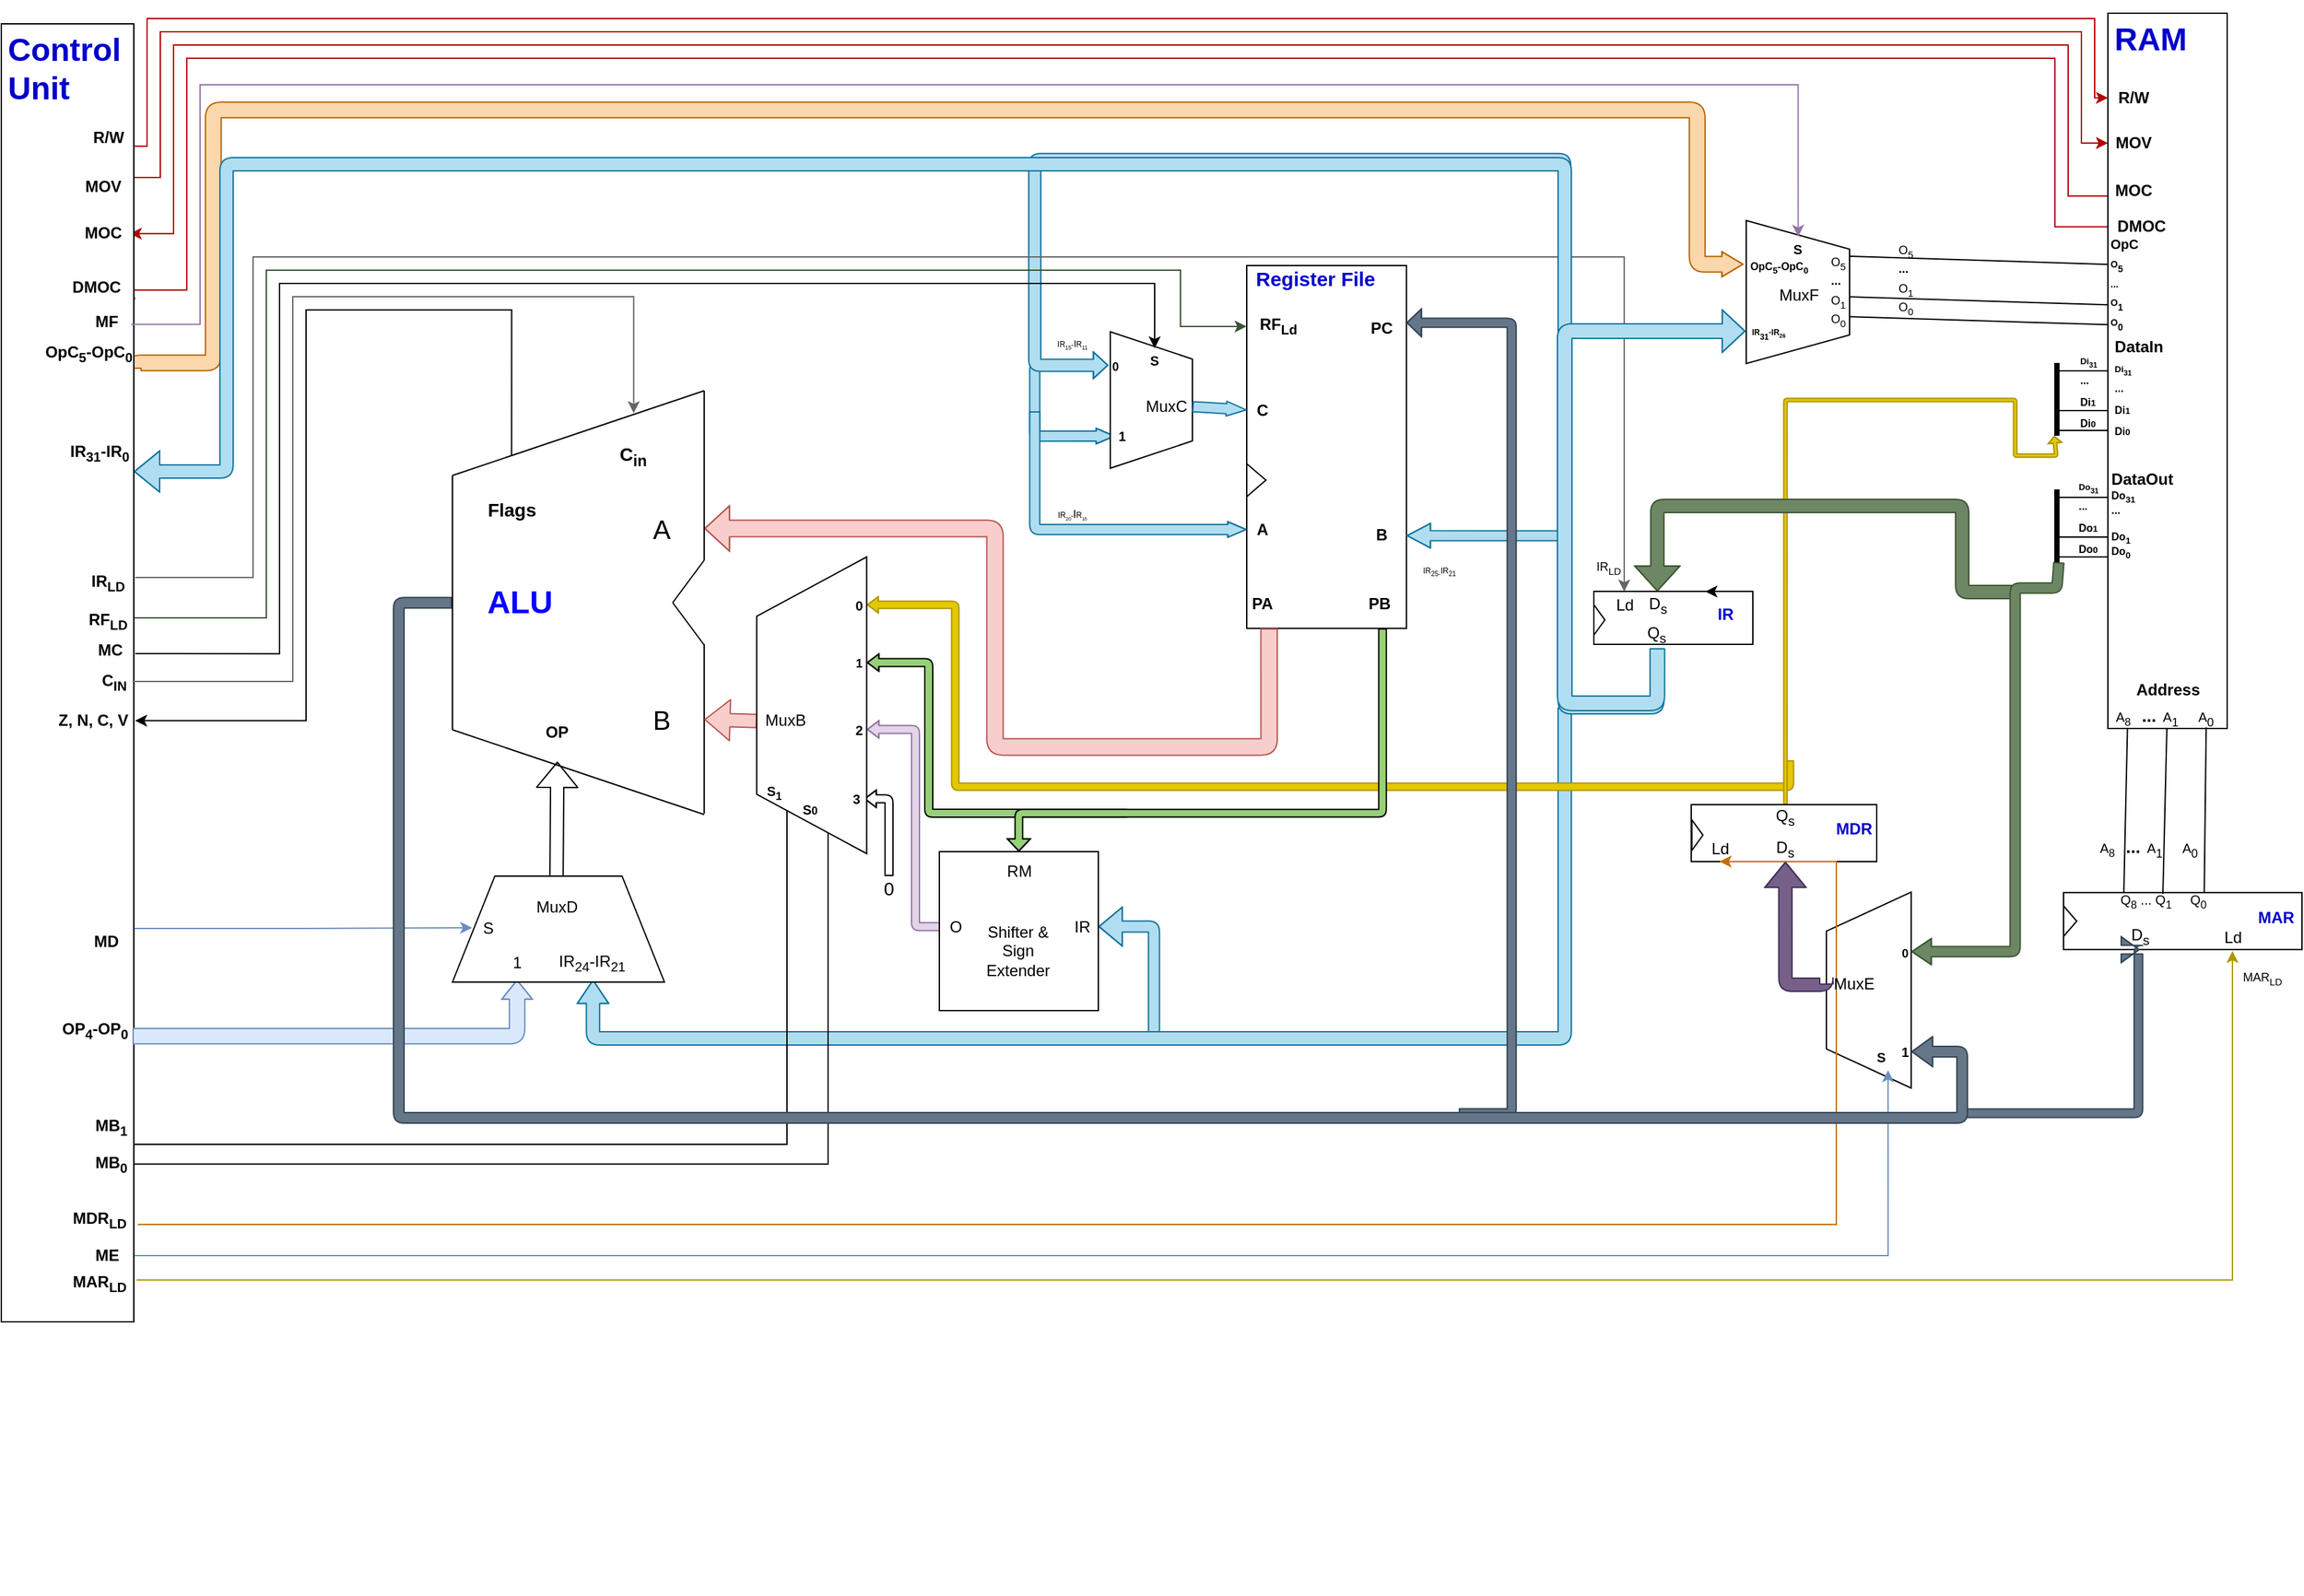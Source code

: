 <mxfile version="10.6.0" type="github"><diagram id="SmbWd2DgQL38dN-zvR-w" name="Page-1"><mxGraphModel dx="1225" dy="684" grid="1" gridSize="10" guides="1" tooltips="1" connect="1" arrows="1" fold="1" page="1" pageScale="1" pageWidth="827" pageHeight="1169" math="0" shadow="0"><root><mxCell id="0"/><mxCell id="1" parent="0"/><mxCell id="QEgLQ4xSaFO5qaelClyh-14" value="" style="shape=flexArrow;endArrow=classic;html=1;width=7.6;endSize=4.261;endWidth=3.167;fillColor=#b1ddf0;strokeColor=#10739e;entryX=0;entryY=0.5;entryDx=0;entryDy=0;edgeStyle=orthogonalEdgeStyle;" parent="1" target="wxfyjAkVebcCGOw6mSbw-39" edge="1"><mxGeometry width="50" height="50" relative="1" as="geometry"><mxPoint x="819" y="281.5" as="sourcePoint"/><mxPoint x="820.5" y="312.5" as="targetPoint"/><Array as="points"><mxPoint x="800" y="281.5"/><mxPoint x="800" y="335.5"/></Array></mxGeometry></mxCell><mxCell id="QEgLQ4xSaFO5qaelClyh-1" value="" style="shape=flexArrow;endArrow=classic;html=1;width=9.143;endSize=3.286;endWidth=9.931;fillColor=#b1ddf0;strokeColor=#10739e;entryX=0;entryY=0.5;entryDx=0;entryDy=0;edgeStyle=orthogonalEdgeStyle;" parent="1" target="wxfyjAkVebcCGOw6mSbw-38" edge="1"><mxGeometry width="50" height="50" relative="1" as="geometry"><mxPoint x="1200" y="535.5" as="sourcePoint"/><mxPoint x="820" y="306.5" as="targetPoint"/><Array as="points"><mxPoint x="1200" y="126.5"/><mxPoint x="800" y="126.5"/><mxPoint x="800" y="281.5"/></Array></mxGeometry></mxCell><mxCell id="fUMucdXKETRuHFb2eK_C-4" value="" style="shape=trapezoid;perimeter=trapezoidPerimeter;whiteSpace=wrap;html=1;rotation=-90;" parent="1" vertex="1"><mxGeometry x="1355.5" y="721.5" width="148" height="64" as="geometry"/></mxCell><mxCell id="hI_lSFjtQehakTHEMgwb-4" value="" style="endArrow=classic;html=1;exitX=1;exitY=0.5;exitDx=0;exitDy=0;entryX=0.75;entryY=1;entryDx=0;entryDy=0;edgeStyle=orthogonalEdgeStyle;rounded=0;fillColor=#dae8fc;strokeColor=#6c8ebf;" parent="1" source="hWJXzqrSauIVw0bRyUEo-71" target="fUMucdXKETRuHFb2eK_C-8" edge="1"><mxGeometry width="50" height="50" relative="1" as="geometry"><mxPoint x="160" y="990" as="sourcePoint"/><mxPoint x="210" y="940" as="targetPoint"/></mxGeometry></mxCell><mxCell id="QEgLQ4xSaFO5qaelClyh-4" value="" style="shape=flexArrow;endArrow=classic;html=1;width=7.6;endSize=4.261;endWidth=3.167;fillColor=#b1ddf0;strokeColor=#10739e;entryX=0;entryY=0.5;entryDx=0;entryDy=0;edgeStyle=orthogonalEdgeStyle;" parent="1" target="wxfyjAkVebcCGOw6mSbw-26" edge="1"><mxGeometry width="50" height="50" relative="1" as="geometry"><mxPoint x="800" y="316.5" as="sourcePoint"/><mxPoint x="866.4" y="417.9" as="targetPoint"/><Array as="points"><mxPoint x="800" y="405.5"/></Array></mxGeometry></mxCell><mxCell id="Eg3Q7jYG4qAQC9Y_43vX-76" value="" style="shape=flexArrow;endArrow=classic;html=1;strokeColor=#10739e;fontSize=11;fontColor=#000000;entryX=1;entryY=0.5;entryDx=0;entryDy=0;fillColor=#b1ddf0;anchorPointDirection=1;width=8.333;endSize=5.526;edgeStyle=orthogonalEdgeStyle;" parent="1" target="Eg3Q7jYG4qAQC9Y_43vX-65" edge="1"><mxGeometry width="50" height="50" relative="1" as="geometry"><mxPoint x="890" y="790" as="sourcePoint"/><mxPoint x="1030" y="660" as="targetPoint"/><Array as="points"><mxPoint x="890" y="706"/></Array></mxGeometry></mxCell><mxCell id="Eg3Q7jYG4qAQC9Y_43vX-36" value="" style="shape=flexArrow;endArrow=classic;html=1;edgeStyle=orthogonalEdgeStyle;fillColor=#b1ddf0;strokeColor=#10739e;endWidth=12.571;endSize=5.526;entryX=0.5;entryY=1;entryDx=0;entryDy=0;" parent="1" target="Eg3Q7jYG4qAQC9Y_43vX-37" edge="1"><mxGeometry width="50" height="50" relative="1" as="geometry"><mxPoint x="1200" y="540" as="sourcePoint"/><mxPoint x="590" y="720" as="targetPoint"/><Array as="points"><mxPoint x="1200" y="540"/><mxPoint x="1200" y="790"/><mxPoint x="467" y="790"/></Array></mxGeometry></mxCell><mxCell id="Eg3Q7jYG4qAQC9Y_43vX-78" value="" style="shape=flexArrow;endArrow=classic;html=1;shadow=0;strokeColor=#B09500;fillColor=#E3C800;fontSize=10;fontColor=#000000;entryX=1;entryY=0.5;entryDx=0;entryDy=0;width=5.556;endSize=2.406;endWidth=5.679;edgeStyle=orthogonalEdgeStyle;" parent="1" target="Eg3Q7jYG4qAQC9Y_43vX-52" edge="1"><mxGeometry width="50" height="50" relative="1" as="geometry"><mxPoint x="1370" y="580" as="sourcePoint"/><mxPoint x="770" y="550" as="targetPoint"/><Array as="points"><mxPoint x="1370" y="580"/><mxPoint x="1370" y="600"/><mxPoint x="740" y="600"/><mxPoint x="740" y="462"/></Array></mxGeometry></mxCell><mxCell id="Eg3Q7jYG4qAQC9Y_43vX-55" value="" style="shape=flexArrow;endArrow=classic;html=1;width=6;endSize=2.54;endWidth=6.047;entryX=1;entryY=0.5;entryDx=0;entryDy=0;fillColor=#97D077;edgeStyle=orthogonalEdgeStyle;" parent="1" target="Eg3Q7jYG4qAQC9Y_43vX-48" edge="1"><mxGeometry width="50" height="50" relative="1" as="geometry"><mxPoint x="870" y="620" as="sourcePoint"/><mxPoint x="670" y="510" as="targetPoint"/><Array as="points"><mxPoint x="870" y="620"/><mxPoint x="720" y="620"/><mxPoint x="720" y="506"/></Array></mxGeometry></mxCell><mxCell id="Eg3Q7jYG4qAQC9Y_43vX-59" value="" style="endArrow=classic;html=1;entryX=0.5;entryY=1;entryDx=0;entryDy=0;exitX=0.5;exitY=0;exitDx=0;exitDy=0;rounded=0;edgeStyle=orthogonalEdgeStyle;" parent="1" source="hWJXzqrSauIVw0bRyUEo-66" target="Eg3Q7jYG4qAQC9Y_43vX-51" edge="1"><mxGeometry width="50" height="50" relative="1" as="geometry"><mxPoint x="130" y="536" as="sourcePoint"/><mxPoint x="1042.5" y="496" as="targetPoint"/><Array as="points"><mxPoint x="120" y="870"/><mxPoint x="613" y="870"/><mxPoint x="613" y="613"/></Array></mxGeometry></mxCell><mxCell id="Eg3Q7jYG4qAQC9Y_43vX-60" value="" style="endArrow=classic;html=1;entryX=0.5;entryY=1;entryDx=0;entryDy=0;exitX=1;exitY=0.5;exitDx=0;exitDy=0;rounded=0;edgeStyle=orthogonalEdgeStyle;" parent="1" source="hWJXzqrSauIVw0bRyUEo-67" target="Eg3Q7jYG4qAQC9Y_43vX-54" edge="1"><mxGeometry width="50" height="50" relative="1" as="geometry"><mxPoint x="644" y="606" as="sourcePoint"/><mxPoint x="1070" y="499.5" as="targetPoint"/><Array as="points"><mxPoint x="644" y="884"/><mxPoint x="644" y="627"/></Array></mxGeometry></mxCell><mxCell id="Eg3Q7jYG4qAQC9Y_43vX-33" value="" style="edgeStyle=orthogonalEdgeStyle;rounded=0;orthogonalLoop=1;jettySize=auto;html=1;fontSize=14;fontColor=#000000;fillColor=#dae8fc;strokeColor=#6c8ebf;entryX=0;entryY=0.5;entryDx=0;entryDy=0;" parent="1" source="hWJXzqrSauIVw0bRyUEo-69" target="Eg3Q7jYG4qAQC9Y_43vX-32" edge="1"><mxGeometry relative="1" as="geometry"><mxPoint x="520" y="694" as="targetPoint"/><Array as="points"><mxPoint x="250" y="707"/><mxPoint x="250" y="707"/></Array></mxGeometry></mxCell><mxCell id="hWJXzqrSauIVw0bRyUEo-31" value="" style="edgeStyle=orthogonalEdgeStyle;rounded=0;orthogonalLoop=1;jettySize=auto;html=1;entryX=1;entryY=0.5;entryDx=0;entryDy=0;fillColor=#e51400;strokeColor=#B20000;exitX=0;exitY=0.5;exitDx=0;exitDy=0;" parent="1" source="hWJXzqrSauIVw0bRyUEo-24" target="hWJXzqrSauIVw0bRyUEo-30" edge="1"><mxGeometry relative="1" as="geometry"><Array as="points"><mxPoint x="1610" y="154"/><mxPoint x="1580" y="154"/><mxPoint x="1580" y="40"/><mxPoint x="150" y="40"/><mxPoint x="150" y="182"/></Array></mxGeometry></mxCell><mxCell id="hWJXzqrSauIVw0bRyUEo-74" value="" style="edgeStyle=orthogonalEdgeStyle;rounded=0;orthogonalLoop=1;jettySize=auto;html=1;entryX=1;entryY=0.5;entryDx=0;entryDy=0;fillColor=#e51400;strokeColor=#B20000;" parent="1" source="hWJXzqrSauIVw0bRyUEo-25" target="hWJXzqrSauIVw0bRyUEo-73" edge="1"><mxGeometry relative="1" as="geometry"><Array as="points"><mxPoint x="1570" y="177"/><mxPoint x="1570" y="50"/><mxPoint x="160" y="50"/><mxPoint x="160" y="225"/><mxPoint x="117" y="225"/></Array></mxGeometry></mxCell><mxCell id="hWJXzqrSauIVw0bRyUEo-82" value="" style="endArrow=classic;html=1;exitX=1;exitY=0.75;exitDx=0;exitDy=0;entryX=0;entryY=0.5;entryDx=0;entryDy=0;edgeStyle=orthogonalEdgeStyle;rounded=0;fillColor=#e51400;strokeColor=#B20000;" parent="1" source="hWJXzqrSauIVw0bRyUEo-79" target="hWJXzqrSauIVw0bRyUEo-11" edge="1"><mxGeometry width="50" height="50" relative="1" as="geometry"><mxPoint x="140" y="300" as="sourcePoint"/><mxPoint x="640" y="70" as="targetPoint"/><Array as="points"><mxPoint x="130" y="116"/><mxPoint x="130" y="20"/><mxPoint x="1600" y="20"/><mxPoint x="1600" y="80"/></Array></mxGeometry></mxCell><mxCell id="hWJXzqrSauIVw0bRyUEo-83" value="" style="endArrow=classic;html=1;exitX=1;exitY=0.25;exitDx=0;exitDy=0;entryX=0;entryY=0.5;entryDx=0;entryDy=0;edgeStyle=orthogonalEdgeStyle;rounded=0;fillColor=#e51400;strokeColor=#B20000;" parent="1" source="hWJXzqrSauIVw0bRyUEo-77" target="hWJXzqrSauIVw0bRyUEo-23" edge="1"><mxGeometry width="50" height="50" relative="1" as="geometry"><mxPoint x="128.833" y="315" as="sourcePoint"/><mxPoint x="679.667" y="99.167" as="targetPoint"/><Array as="points"><mxPoint x="117" y="140"/><mxPoint x="140" y="140"/><mxPoint x="140" y="30"/><mxPoint x="1590" y="30"/><mxPoint x="1590" y="114"/></Array></mxGeometry></mxCell><mxCell id="hWJXzqrSauIVw0bRyUEo-85" value="" style="shape=flexArrow;endArrow=classic;html=1;edgeStyle=orthogonalEdgeStyle;endWidth=6.744;endSize=1.342;fillColor=#e3c800;strokeColor=#B09500;exitX=0.5;exitY=0;exitDx=0;exitDy=0;width=2.558;" parent="1" source="fUMucdXKETRuHFb2eK_C-32" target="stZTn-xOlrWSYKx4nP8O-18" edge="1"><mxGeometry width="50" height="50" relative="1" as="geometry"><mxPoint x="840" y="206.5" as="sourcePoint"/><mxPoint x="1540" y="298" as="targetPoint"/><Array as="points"><mxPoint x="1367" y="308"/><mxPoint x="1540" y="308"/><mxPoint x="1540" y="350"/><mxPoint x="1571" y="350"/></Array></mxGeometry></mxCell><mxCell id="wxfyjAkVebcCGOw6mSbw-36" value="" style="group" parent="1" connectable="0" vertex="1"><mxGeometry x="960" y="206.5" width="123" height="282" as="geometry"/></mxCell><mxCell id="wxfyjAkVebcCGOw6mSbw-19" value="" style="group" parent="wxfyjAkVebcCGOw6mSbw-36" connectable="0" vertex="1"><mxGeometry width="123.0" height="282" as="geometry"/></mxCell><mxCell id="wxfyjAkVebcCGOw6mSbw-20" value="" style="rounded=0;whiteSpace=wrap;html=1;" parent="wxfyjAkVebcCGOw6mSbw-19" vertex="1"><mxGeometry width="120.588" height="273.907" as="geometry"/></mxCell><mxCell id="wxfyjAkVebcCGOw6mSbw-21" value="&lt;h1&gt;&lt;font color=&quot;#0000cc&quot; style=&quot;font-size: 15px&quot;&gt;Register File&lt;/font&gt;&lt;/h1&gt;" style="text;html=1;strokeColor=none;fillColor=none;spacing=5;spacingTop=-20;whiteSpace=wrap;overflow=hidden;rounded=0;" parent="wxfyjAkVebcCGOw6mSbw-19" vertex="1"><mxGeometry x="2.412" y="-12.45" width="120.588" height="49.801" as="geometry"/></mxCell><mxCell id="wxfyjAkVebcCGOw6mSbw-22" value="&lt;b&gt;PC&lt;/b&gt;" style="text;html=1;strokeColor=none;fillColor=none;align=center;verticalAlign=middle;whiteSpace=wrap;rounded=0;" parent="wxfyjAkVebcCGOw6mSbw-19" vertex="1"><mxGeometry x="84.308" y="38.5" width="36.176" height="18.675" as="geometry"/></mxCell><mxCell id="wxfyjAkVebcCGOw6mSbw-24" value="&lt;b&gt;RF&lt;sub&gt;Ld&lt;/sub&gt;&lt;/b&gt;" style="text;html=1;strokeColor=none;fillColor=none;align=center;verticalAlign=middle;whiteSpace=wrap;rounded=0;" parent="wxfyjAkVebcCGOw6mSbw-19" vertex="1"><mxGeometry x="-0.112" y="36.644" width="48.235" height="18.675" as="geometry"/></mxCell><mxCell id="wxfyjAkVebcCGOw6mSbw-26" value="&lt;b&gt;A&lt;/b&gt;" style="text;html=1;strokeColor=none;fillColor=none;align=center;verticalAlign=middle;whiteSpace=wrap;rounded=0;" parent="wxfyjAkVebcCGOw6mSbw-19" vertex="1"><mxGeometry y="189.94" width="24.118" height="18.675" as="geometry"/></mxCell><mxCell id="wxfyjAkVebcCGOw6mSbw-28" value="&lt;b&gt;PA&lt;/b&gt;&lt;br&gt;" style="text;html=1;" parent="wxfyjAkVebcCGOw6mSbw-19" vertex="1"><mxGeometry x="1.809" y="241.536" width="30.147" height="32.371" as="geometry"/></mxCell><mxCell id="wxfyjAkVebcCGOw6mSbw-33" value="&lt;b&gt;PB&lt;/b&gt;" style="text;html=1;" parent="wxfyjAkVebcCGOw6mSbw-19" vertex="1"><mxGeometry x="90.441" y="241.536" width="24.118" height="32.371" as="geometry"/></mxCell><mxCell id="wxfyjAkVebcCGOw6mSbw-34" value="&lt;b&gt;B&lt;/b&gt;" style="text;html=1;strokeColor=none;fillColor=none;align=center;verticalAlign=middle;whiteSpace=wrap;rounded=0;" parent="wxfyjAkVebcCGOw6mSbw-19" vertex="1"><mxGeometry x="84.412" y="194.576" width="36.176" height="18.675" as="geometry"/></mxCell><mxCell id="wxfyjAkVebcCGOw6mSbw-35" value="" style="triangle;whiteSpace=wrap;html=1;" parent="wxfyjAkVebcCGOw6mSbw-19" vertex="1"><mxGeometry y="149.599" width="14.471" height="24.901" as="geometry"/></mxCell><mxCell id="wxfyjAkVebcCGOw6mSbw-25" value="&lt;b&gt;C&lt;/b&gt;" style="text;html=1;strokeColor=none;fillColor=none;align=center;verticalAlign=middle;whiteSpace=wrap;rounded=0;" parent="wxfyjAkVebcCGOw6mSbw-19" vertex="1"><mxGeometry y="96.557" width="24.118" height="24.901" as="geometry"/></mxCell><mxCell id="hWJXzqrSauIVw0bRyUEo-86" value="" style="shape=flexArrow;endArrow=classic;html=1;edgeStyle=orthogonalEdgeStyle;entryX=0.5;entryY=0;entryDx=0;entryDy=0;fillColor=#6d8764;strokeColor=#3A5431;endWidth=23;endSize=5.89;" parent="1" target="hWJXzqrSauIVw0bRyUEo-118" edge="1"><mxGeometry width="50" height="50" relative="1" as="geometry"><mxPoint x="1540" y="453" as="sourcePoint"/><mxPoint x="480" y="306.5" as="targetPoint"/><Array as="points"><mxPoint x="1500" y="388"/><mxPoint x="1270" y="387"/></Array></mxGeometry></mxCell><mxCell id="hWJXzqrSauIVw0bRyUEo-112" value="" style="shape=flexArrow;endArrow=classic;html=1;entryX=0;entryY=0.5;entryDx=0;entryDy=0;edgeStyle=orthogonalEdgeStyle;endWidth=6.079;endSize=4.947;width=11.86;fillColor=#fad7ac;strokeColor=#b46504;exitX=1;exitY=0.5;exitDx=0;exitDy=0;" parent="1" source="Yh8f9Vpv6REUqjWmu9sl-25" target="Yh8f9Vpv6REUqjWmu9sl-29" edge="1"><mxGeometry width="50" height="50" relative="1" as="geometry"><mxPoint x="960" y="165" as="sourcePoint"/><mxPoint x="679.857" y="229.286" as="targetPoint"/><Array as="points"><mxPoint x="119" y="280"/><mxPoint x="180" y="280"/><mxPoint x="180" y="89"/><mxPoint x="1300" y="89"/><mxPoint x="1300" y="205"/></Array></mxGeometry></mxCell><mxCell id="wxfyjAkVebcCGOw6mSbw-61" value="" style="shape=flexArrow;endArrow=classic;html=1;width=12.381;endSize=5.871;endWidth=20.771;exitX=0.5;exitY=1;exitDx=0;exitDy=0;entryX=1;entryY=0.5;entryDx=0;entryDy=0;edgeStyle=orthogonalEdgeStyle;fillColor=#f8cecc;strokeColor=#b85450;" parent="1" source="wxfyjAkVebcCGOw6mSbw-28" target="Eg3Q7jYG4qAQC9Y_43vX-14" edge="1"><mxGeometry width="50" height="50" relative="1" as="geometry"><mxPoint x="1056.5" y="518.5" as="sourcePoint"/><mxPoint x="1111.5" y="530" as="targetPoint"/><Array as="points"><mxPoint x="977" y="570"/><mxPoint x="770" y="570"/><mxPoint x="770" y="405"/></Array></mxGeometry></mxCell><mxCell id="hWJXzqrSauIVw0bRyUEo-121" value="" style="group" parent="1" vertex="1" connectable="0"><mxGeometry x="1566.5" y="679.905" width="190" height="76.595" as="geometry"/></mxCell><mxCell id="hWJXzqrSauIVw0bRyUEo-97" value="" style="group" parent="hWJXzqrSauIVw0bRyUEo-121" vertex="1" connectable="0"><mxGeometry x="10" width="180" height="43.095" as="geometry"/></mxCell><mxCell id="hWJXzqrSauIVw0bRyUEo-90" value="" style="rounded=0;whiteSpace=wrap;html=1;align=center;" parent="hWJXzqrSauIVw0bRyUEo-97" vertex="1"><mxGeometry width="180" height="43" as="geometry"/></mxCell><mxCell id="hWJXzqrSauIVw0bRyUEo-92" value="&lt;font style=&quot;font-size: 10px&quot;&gt;Q&lt;sub&gt;8&lt;/sub&gt; ... Q&lt;sub&gt;1&lt;/sub&gt;&amp;nbsp; &amp;nbsp; &amp;nbsp;Q&lt;sub&gt;0&lt;/sub&gt;&lt;/font&gt;" style="text;html=1;strokeColor=none;fillColor=none;align=center;verticalAlign=middle;whiteSpace=wrap;rounded=0;" parent="hWJXzqrSauIVw0bRyUEo-97" vertex="1"><mxGeometry x="40" y="1" width="70" height="9" as="geometry"/></mxCell><mxCell id="hWJXzqrSauIVw0bRyUEo-93" value="Ld&lt;br&gt;" style="text;html=1;strokeColor=none;fillColor=none;align=center;verticalAlign=middle;whiteSpace=wrap;rounded=0;" parent="hWJXzqrSauIVw0bRyUEo-97" vertex="1"><mxGeometry x="115" y="24.095" width="25" height="20" as="geometry"/></mxCell><mxCell id="hWJXzqrSauIVw0bRyUEo-95" value="D&lt;sub&gt;s&lt;/sub&gt;" style="text;html=1;strokeColor=none;fillColor=none;align=center;verticalAlign=middle;whiteSpace=wrap;rounded=0;" parent="hWJXzqrSauIVw0bRyUEo-97" vertex="1"><mxGeometry x="45" y="23.095" width="25" height="20" as="geometry"/></mxCell><mxCell id="hWJXzqrSauIVw0bRyUEo-96" value="" style="triangle;whiteSpace=wrap;html=1;align=center;" parent="hWJXzqrSauIVw0bRyUEo-97" vertex="1"><mxGeometry y="10.095" width="10" height="23" as="geometry"/></mxCell><mxCell id="hWJXzqrSauIVw0bRyUEo-120" value="&lt;div style=&quot;text-align: right ; font-size: 9px&quot;&gt;MAR&lt;sub&gt;LD&lt;/sub&gt;&lt;br&gt;&lt;/div&gt;" style="text;html=1;" parent="hWJXzqrSauIVw0bRyUEo-121" vertex="1"><mxGeometry x="143.5" y="52.095" width="40" height="28" as="geometry"/></mxCell><mxCell id="wxfyjAkVebcCGOw6mSbw-62" value="" style="shape=flexArrow;endArrow=classic;html=1;width=5.714;endSize=2.7;endWidth=10.612;exitX=0.5;exitY=1;exitDx=0;exitDy=0;entryX=0.5;entryY=0;entryDx=0;entryDy=0;fillColor=#97D077;edgeStyle=orthogonalEdgeStyle;" parent="1" source="wxfyjAkVebcCGOw6mSbw-33" target="Eg3Q7jYG4qAQC9Y_43vX-66" edge="1"><mxGeometry width="50" height="50" relative="1" as="geometry"><mxPoint x="1185.448" y="491.707" as="sourcePoint"/><mxPoint x="1185.5" y="530" as="targetPoint"/><Array as="points"><mxPoint x="1063" y="620"/><mxPoint x="788" y="620"/></Array></mxGeometry></mxCell><mxCell id="hWJXzqrSauIVw0bRyUEo-125" value="" style="endArrow=classic;html=1;entryX=0.5;entryY=0;entryDx=0;entryDy=0;edgeStyle=orthogonalEdgeStyle;rounded=0;fillColor=#f5f5f5;strokeColor=#666666;exitX=1;exitY=0.5;exitDx=0;exitDy=0;" parent="1" source="hWJXzqrSauIVw0bRyUEo-58" target="hWJXzqrSauIVw0bRyUEo-117" edge="1"><mxGeometry width="50" height="50" relative="1" as="geometry"><mxPoint x="130" y="179" as="sourcePoint"/><mxPoint x="390" y="210" as="targetPoint"/><Array as="points"><mxPoint x="210" y="442"/><mxPoint x="210" y="200"/><mxPoint x="1245" y="200"/></Array></mxGeometry></mxCell><mxCell id="wxfyjAkVebcCGOw6mSbw-63" value="" style="shape=flexArrow;endArrow=classic;html=1;entryX=1;entryY=0.5;entryDx=0;entryDy=0;width=7.6;endSize=5.526;endWidth=9.931;fillColor=#b1ddf0;strokeColor=#10739e;edgeStyle=orthogonalEdgeStyle;" parent="1" target="wxfyjAkVebcCGOw6mSbw-34" edge="1"><mxGeometry width="50" height="50" relative="1" as="geometry"><mxPoint x="1200" y="410.5" as="sourcePoint"/><mxPoint x="1092.333" y="429.167" as="targetPoint"/><Array as="points"><mxPoint x="1140" y="411"/><mxPoint x="1140" y="410"/></Array></mxGeometry></mxCell><mxCell id="hWJXzqrSauIVw0bRyUEo-127" value="" style="group" parent="1" vertex="1" connectable="0"><mxGeometry x="1180" y="357" width="120" height="140" as="geometry"/></mxCell><mxCell id="hWJXzqrSauIVw0bRyUEo-113" value="" style="group" parent="hWJXzqrSauIVw0bRyUEo-127" vertex="1" connectable="0"><mxGeometry x="42" y="95.5" width="120" height="43" as="geometry"/></mxCell><mxCell id="hWJXzqrSauIVw0bRyUEo-114" value="" style="rounded=0;whiteSpace=wrap;html=1;align=center;" parent="hWJXzqrSauIVw0bRyUEo-113" vertex="1"><mxGeometry width="120" height="40" as="geometry"/></mxCell><mxCell id="hWJXzqrSauIVw0bRyUEo-115" value="&lt;b&gt;&lt;font color=&quot;#0000cc&quot;&gt;IR&lt;/font&gt;&lt;/b&gt;" style="text;html=1;strokeColor=none;fillColor=none;align=center;verticalAlign=middle;whiteSpace=wrap;rounded=0;" parent="hWJXzqrSauIVw0bRyUEo-113" vertex="1"><mxGeometry x="83.167" y="0.095" width="33.333" height="34.923" as="geometry"/></mxCell><mxCell id="hWJXzqrSauIVw0bRyUEo-116" value="Q&lt;sub&gt;s&lt;/sub&gt;" style="text;html=1;strokeColor=none;fillColor=none;align=center;verticalAlign=middle;whiteSpace=wrap;rounded=0;" parent="hWJXzqrSauIVw0bRyUEo-113" vertex="1"><mxGeometry x="31.25" y="22.949" width="33.333" height="19.956" as="geometry"/></mxCell><mxCell id="hWJXzqrSauIVw0bRyUEo-117" value="Ld&lt;br&gt;" style="text;html=1;strokeColor=none;fillColor=none;align=center;verticalAlign=middle;whiteSpace=wrap;rounded=0;" parent="hWJXzqrSauIVw0bRyUEo-113" vertex="1"><mxGeometry x="12.5" y="0.095" width="20.833" height="19.956" as="geometry"/></mxCell><mxCell id="hWJXzqrSauIVw0bRyUEo-118" value="D&lt;sub&gt;s&lt;/sub&gt;" style="text;html=1;strokeColor=none;fillColor=none;align=center;verticalAlign=middle;whiteSpace=wrap;rounded=0;" parent="hWJXzqrSauIVw0bRyUEo-113" vertex="1"><mxGeometry x="37.5" y="0.095" width="20.833" height="19.956" as="geometry"/></mxCell><mxCell id="hWJXzqrSauIVw0bRyUEo-119" value="" style="triangle;whiteSpace=wrap;html=1;align=center;" parent="hWJXzqrSauIVw0bRyUEo-113" vertex="1"><mxGeometry y="10.073" width="8.333" height="22.949" as="geometry"/></mxCell><mxCell id="hI_lSFjtQehakTHEMgwb-1" style="edgeStyle=orthogonalEdgeStyle;rounded=0;orthogonalLoop=1;jettySize=auto;html=1;exitX=0.25;exitY=0;exitDx=0;exitDy=0;entryX=0.032;entryY=0.013;entryDx=0;entryDy=0;entryPerimeter=0;" parent="hWJXzqrSauIVw0bRyUEo-113" source="hWJXzqrSauIVw0bRyUEo-115" target="hWJXzqrSauIVw0bRyUEo-115" edge="1"><mxGeometry relative="1" as="geometry"/></mxCell><mxCell id="hWJXzqrSauIVw0bRyUEo-126" value="&lt;font style=&quot;font-size: 9px&quot;&gt;IR&lt;sub&gt;LD&lt;/sub&gt;&lt;/font&gt;" style="text;html=1;" parent="hWJXzqrSauIVw0bRyUEo-127" vertex="1"><mxGeometry x="42" y="62" width="30" height="30" as="geometry"/></mxCell><mxCell id="wxfyjAkVebcCGOw6mSbw-77" value="" style="group" parent="1" connectable="0" vertex="1"><mxGeometry x="820.5" y="306" width="119" height="60" as="geometry"/></mxCell><mxCell id="wxfyjAkVebcCGOw6mSbw-52" value="" style="group" parent="wxfyjAkVebcCGOw6mSbw-77" connectable="0" vertex="1"><mxGeometry x="30" y="-20" width="89" height="80" as="geometry"/></mxCell><mxCell id="wxfyjAkVebcCGOw6mSbw-74" value="" style="group" parent="wxfyjAkVebcCGOw6mSbw-52" connectable="0" vertex="1"><mxGeometry y="-10" width="89" height="90" as="geometry"/></mxCell><mxCell id="wxfyjAkVebcCGOw6mSbw-37" value="" style="shape=trapezoid;perimeter=trapezoidPerimeter;whiteSpace=wrap;html=1;rotation=90;" parent="wxfyjAkVebcCGOw6mSbw-74" vertex="1"><mxGeometry x="-14" y="1" width="103" height="62" as="geometry"/></mxCell><mxCell id="wxfyjAkVebcCGOw6mSbw-39" value="&lt;font size=&quot;1&quot;&gt;&lt;b&gt;1&lt;/b&gt;&lt;/font&gt;" style="text;html=1;strokeColor=none;fillColor=none;align=center;verticalAlign=middle;whiteSpace=wrap;rounded=0;" parent="wxfyjAkVebcCGOw6mSbw-74" vertex="1"><mxGeometry x="10.127" y="45" width="10.127" height="28.5" as="geometry"/></mxCell><mxCell id="wxfyjAkVebcCGOw6mSbw-73" value="MuxC" style="text;html=1;strokeColor=none;fillColor=none;align=center;verticalAlign=middle;whiteSpace=wrap;rounded=0;" parent="wxfyjAkVebcCGOw6mSbw-74" vertex="1"><mxGeometry x="29.5" y="22" width="39" height="30" as="geometry"/></mxCell><mxCell id="hWJXzqrSauIVw0bRyUEo-128" value="" style="shape=flexArrow;endArrow=classic;html=1;exitX=0.5;exitY=1;exitDx=0;exitDy=0;entryX=1;entryY=0.5;entryDx=0;entryDy=0;edgeStyle=orthogonalEdgeStyle;fillColor=#b1ddf0;strokeColor=#10739e;" parent="1" source="hWJXzqrSauIVw0bRyUEo-116" target="hWJXzqrSauIVw0bRyUEo-53" edge="1"><mxGeometry width="50" height="50" relative="1" as="geometry"><mxPoint x="450" y="460" as="sourcePoint"/><mxPoint x="500" y="410" as="targetPoint"/><Array as="points"><mxPoint x="1270" y="540"/><mxPoint x="1200" y="540"/><mxPoint x="1200" y="130"/><mxPoint x="190" y="130"/><mxPoint x="190" y="362"/></Array></mxGeometry></mxCell><mxCell id="wxfyjAkVebcCGOw6mSbw-78" value="" style="group" parent="1" connectable="0" vertex="1"><mxGeometry x="833.5" y="392" width="104" height="67" as="geometry"/></mxCell><mxCell id="wxfyjAkVebcCGOw6mSbw-79" value="" style="endArrow=classic;html=1;exitX=1;exitY=0.5;exitDx=0;exitDy=0;edgeStyle=orthogonalEdgeStyle;rounded=0;fillColor=#6d8764;strokeColor=#3A5431;entryX=0;entryY=0.5;entryDx=0;entryDy=0;" parent="1" source="hWJXzqrSauIVw0bRyUEo-57" target="wxfyjAkVebcCGOw6mSbw-24" edge="1"><mxGeometry width="50" height="50" relative="1" as="geometry"><mxPoint x="887" y="330.5" as="sourcePoint"/><mxPoint x="927" y="330" as="targetPoint"/><Array as="points"><mxPoint x="220" y="473"/><mxPoint x="220" y="210"/><mxPoint x="910" y="210"/><mxPoint x="910" y="253"/></Array></mxGeometry></mxCell><mxCell id="fUMucdXKETRuHFb2eK_C-24" value="" style="shape=flexArrow;endArrow=classic;html=1;entryX=1;entryY=0.5;entryDx=0;entryDy=0;edgeStyle=orthogonalEdgeStyle;fillColor=#6d8764;strokeColor=#3A5431;endWidth=10.93;endSize=4.54;width=7.674;" parent="1" source="stZTn-xOlrWSYKx4nP8O-23" target="fUMucdXKETRuHFb2eK_C-5" edge="1"><mxGeometry width="50" height="50" relative="1" as="geometry"><mxPoint x="1550" y="388" as="sourcePoint"/><mxPoint x="963.5" y="303" as="targetPoint"/><Array as="points"><mxPoint x="1571" y="450"/><mxPoint x="1540" y="450"/><mxPoint x="1540" y="725"/></Array></mxGeometry></mxCell><mxCell id="hWJXzqrSauIVw0bRyUEo-99" value="" style="endArrow=classic;html=1;entryX=0.5;entryY=1;entryDx=0;entryDy=0;exitX=1;exitY=0.25;exitDx=0;exitDy=0;edgeStyle=orthogonalEdgeStyle;rounded=0;fillColor=#e3c800;strokeColor=#B09500;" parent="1" source="hWJXzqrSauIVw0bRyUEo-59" target="hWJXzqrSauIVw0bRyUEo-93" edge="1"><mxGeometry width="50" height="50" relative="1" as="geometry"><mxPoint x="130" y="220" as="sourcePoint"/><mxPoint x="70" y="720" as="targetPoint"/><Array as="points"><mxPoint x="122" y="973"/><mxPoint x="1704" y="973"/></Array></mxGeometry></mxCell><mxCell id="fUMucdXKETRuHFb2eK_C-28" value="" style="group" parent="1" vertex="1" connectable="0"><mxGeometry x="1269" y="314" width="122" height="73" as="geometry"/></mxCell><mxCell id="fUMucdXKETRuHFb2eK_C-29" value="" style="group" parent="fUMucdXKETRuHFb2eK_C-28" vertex="1" connectable="0"><mxGeometry x="66.5" y="299.5" width="100" height="43" as="geometry"/></mxCell><mxCell id="fUMucdXKETRuHFb2eK_C-30" value="" style="rounded=0;whiteSpace=wrap;html=1;align=center;" parent="fUMucdXKETRuHFb2eK_C-29" vertex="1"><mxGeometry x="-40" width="140" height="43" as="geometry"/></mxCell><mxCell id="fUMucdXKETRuHFb2eK_C-31" value="&lt;b&gt;&lt;font color=&quot;#0000cc&quot;&gt;MDR&lt;/font&gt;&lt;/b&gt;" style="text;html=1;strokeColor=none;fillColor=none;align=center;verticalAlign=middle;whiteSpace=wrap;rounded=0;" parent="fUMucdXKETRuHFb2eK_C-29" vertex="1"><mxGeometry x="66.667" y="0.594" width="33.333" height="34.923" as="geometry"/></mxCell><mxCell id="fUMucdXKETRuHFb2eK_C-32" value="Q&lt;sub&gt;s&lt;/sub&gt;" style="text;html=1;strokeColor=none;fillColor=none;align=center;verticalAlign=middle;whiteSpace=wrap;rounded=0;" parent="fUMucdXKETRuHFb2eK_C-29" vertex="1"><mxGeometry x="14.417" width="33.333" height="19.956" as="geometry"/></mxCell><mxCell id="fUMucdXKETRuHFb2eK_C-34" value="D&lt;sub&gt;s&lt;/sub&gt;" style="text;html=1;strokeColor=none;fillColor=none;align=center;verticalAlign=middle;whiteSpace=wrap;rounded=0;" parent="fUMucdXKETRuHFb2eK_C-29" vertex="1"><mxGeometry x="20.667" y="23.044" width="20.833" height="19.956" as="geometry"/></mxCell><mxCell id="fUMucdXKETRuHFb2eK_C-37" value="" style="shape=flexArrow;endArrow=classic;html=1;exitX=0;exitY=0.5;exitDx=0;exitDy=0;entryX=0.5;entryY=1;entryDx=0;entryDy=0;edgeStyle=orthogonalEdgeStyle;fillColor=#76608a;strokeColor=#432D57;" parent="1" source="fUMucdXKETRuHFb2eK_C-7" target="fUMucdXKETRuHFb2eK_C-34" edge="1"><mxGeometry width="50" height="50" relative="1" as="geometry"><mxPoint x="600" y="346.5" as="sourcePoint"/><mxPoint x="650" y="296.5" as="targetPoint"/><Array as="points"><mxPoint x="1367" y="749.5"/></Array></mxGeometry></mxCell><mxCell id="Yh8f9Vpv6REUqjWmu9sl-1" value="" style="endArrow=classic;html=1;exitX=1;exitY=0.5;exitDx=0;exitDy=0;entryX=0.5;entryY=1;entryDx=0;entryDy=0;edgeStyle=orthogonalEdgeStyle;rounded=0;fillColor=#f0a30a;strokeColor=#BD7000;" parent="1" source="hWJXzqrSauIVw0bRyUEo-60" target="fUMucdXKETRuHFb2eK_C-33" edge="1"><mxGeometry width="50" height="50" relative="1" as="geometry"><mxPoint x="20" y="880" as="sourcePoint"/><mxPoint x="70" y="830" as="targetPoint"/><Array as="points"><mxPoint x="1405" y="930"/></Array></mxGeometry></mxCell><mxCell id="Yh8f9Vpv6REUqjWmu9sl-36" value="" style="group" parent="1" vertex="1" connectable="0"><mxGeometry x="1322" y="173.5" width="109" height="93.5" as="geometry"/></mxCell><mxCell id="Yh8f9Vpv6REUqjWmu9sl-28" value="" style="shape=trapezoid;perimeter=trapezoidPerimeter;whiteSpace=wrap;html=1;rotation=90;" parent="Yh8f9Vpv6REUqjWmu9sl-36" vertex="1"><mxGeometry y="14" width="108" height="78" as="geometry"/></mxCell><mxCell id="Yh8f9Vpv6REUqjWmu9sl-29" value="&lt;b style=&quot;font-size: 8px&quot;&gt;OpC&lt;sub&gt;5&lt;/sub&gt;-OpC&lt;sub&gt;0&lt;/sub&gt;&lt;/b&gt;&lt;br&gt;" style="text;html=1;strokeColor=none;fillColor=none;align=center;verticalAlign=middle;whiteSpace=wrap;rounded=0;" parent="Yh8f9Vpv6REUqjWmu9sl-36" vertex="1"><mxGeometry x="13" y="22.5" width="54" height="19" as="geometry"/></mxCell><mxCell id="Yh8f9Vpv6REUqjWmu9sl-30" value="&lt;font&gt;&lt;b&gt;&lt;span style=&quot;font-size: 6px&quot;&gt;IR&lt;/span&gt;&lt;sub style=&quot;font-size: 6px&quot;&gt;31&lt;/sub&gt;&lt;span style=&quot;font-size: 6px&quot;&gt;-IR&lt;/span&gt;&lt;span style=&quot;font-size: 5px&quot;&gt;&lt;sub&gt;26&lt;/sub&gt;&lt;/span&gt;&lt;/b&gt;&lt;/font&gt;&lt;br&gt;" style="text;html=1;strokeColor=none;fillColor=none;align=center;verticalAlign=middle;whiteSpace=wrap;rounded=0;" parent="Yh8f9Vpv6REUqjWmu9sl-36" vertex="1"><mxGeometry x="14.5" y="73" width="34" height="19" as="geometry"/></mxCell><mxCell id="Yh8f9Vpv6REUqjWmu9sl-31" value="&lt;font size=&quot;1&quot;&gt;&lt;b&gt;S&lt;/b&gt;&lt;/font&gt;" style="text;html=1;strokeColor=none;fillColor=none;align=center;verticalAlign=middle;whiteSpace=wrap;rounded=0;" parent="Yh8f9Vpv6REUqjWmu9sl-36" vertex="1"><mxGeometry x="40.164" y="11.2" width="28.114" height="19" as="geometry"/></mxCell><mxCell id="Yh8f9Vpv6REUqjWmu9sl-32" value="MuxF" style="text;html=1;strokeColor=none;fillColor=none;align=center;verticalAlign=middle;whiteSpace=wrap;rounded=0;" parent="Yh8f9Vpv6REUqjWmu9sl-36" vertex="1"><mxGeometry x="34.8" y="45.5" width="39.975" height="20" as="geometry"/></mxCell><mxCell id="stZTn-xOlrWSYKx4nP8O-14" value="&lt;font style=&quot;font-size: 9px ; line-height: 10%&quot;&gt;O&lt;sub&gt;5&lt;/sub&gt;&lt;br&gt;&lt;b&gt;...&lt;br&gt;&lt;/b&gt;O&lt;sub&gt;1&lt;/sub&gt;&lt;br&gt;O&lt;sub&gt;0&lt;/sub&gt;&lt;/font&gt;" style="text;html=1;" vertex="1" parent="Yh8f9Vpv6REUqjWmu9sl-36"><mxGeometry x="76.5" y="15.5" width="40" height="80" as="geometry"/></mxCell><mxCell id="Yh8f9Vpv6REUqjWmu9sl-39" value="" style="group" parent="1" vertex="1" connectable="0"><mxGeometry x="20" y="24" width="103" height="1186.0" as="geometry"/></mxCell><mxCell id="Yh8f9Vpv6REUqjWmu9sl-27" value="" style="group" parent="Yh8f9Vpv6REUqjWmu9sl-39" vertex="1" connectable="0"><mxGeometry width="103" height="1186.0" as="geometry"/></mxCell><mxCell id="hWJXzqrSauIVw0bRyUEo-81" value="" style="group" parent="Yh8f9Vpv6REUqjWmu9sl-27" vertex="1" connectable="0"><mxGeometry width="103" height="1186.0" as="geometry"/></mxCell><mxCell id="hWJXzqrSauIVw0bRyUEo-3" value="" style="group" parent="hWJXzqrSauIVw0bRyUEo-81" vertex="1" connectable="0"><mxGeometry width="103" height="1186.0" as="geometry"/></mxCell><mxCell id="hWJXzqrSauIVw0bRyUEo-1" value="" style="rounded=0;whiteSpace=wrap;html=1;" parent="hWJXzqrSauIVw0bRyUEo-3" vertex="1"><mxGeometry width="100" height="980" as="geometry"/></mxCell><mxCell id="hWJXzqrSauIVw0bRyUEo-2" value="&lt;h1&gt;&lt;font color=&quot;#0000cc&quot;&gt;Control Unit&lt;/font&gt;&lt;/h1&gt;&lt;p style=&quot;text-align: right&quot;&gt;&lt;br&gt;&lt;/p&gt;" style="text;html=1;strokeColor=none;fillColor=none;spacing=5;spacingTop=-20;whiteSpace=wrap;overflow=hidden;rounded=0;" parent="hWJXzqrSauIVw0bRyUEo-3" vertex="1"><mxGeometry width="100" height="116.93" as="geometry"/></mxCell><mxCell id="hWJXzqrSauIVw0bRyUEo-30" value="&lt;div style=&quot;text-align: left&quot;&gt;&lt;b&gt;MOC&lt;/b&gt;&lt;/div&gt;" style="text;html=1;strokeColor=none;fillColor=none;align=center;verticalAlign=middle;whiteSpace=wrap;rounded=0;" parent="hWJXzqrSauIVw0bRyUEo-3" vertex="1"><mxGeometry x="57" y="145.032" width="40" height="26.727" as="geometry"/></mxCell><mxCell id="hWJXzqrSauIVw0bRyUEo-61" value="&lt;div style=&quot;text-align: right&quot;&gt;&lt;b&gt;C&lt;sub&gt;IN&lt;/sub&gt;&lt;/b&gt;&lt;/div&gt;" style="text;html=1;" parent="hWJXzqrSauIVw0bRyUEo-3" vertex="1"><mxGeometry x="74" y="481.5" width="25" height="30" as="geometry"/></mxCell><mxCell id="hWJXzqrSauIVw0bRyUEo-63" value="&lt;div style=&quot;text-align: right&quot;&gt;&lt;b&gt;Z, N, C, V&lt;/b&gt;&lt;/div&gt;" style="text;html=1;strokeColor=none;fillColor=none;align=center;verticalAlign=middle;whiteSpace=wrap;rounded=0;" parent="hWJXzqrSauIVw0bRyUEo-3" vertex="1"><mxGeometry x="38" y="509.424" width="63" height="33.408" as="geometry"/></mxCell><mxCell id="hWJXzqrSauIVw0bRyUEo-64" value="&lt;div style=&quot;text-align: right&quot;&gt;&lt;br&gt;&lt;/div&gt;" style="text;html=1;" parent="hWJXzqrSauIVw0bRyUEo-3" vertex="1"><mxGeometry x="68" y="740.832" width="32" height="33.408" as="geometry"/></mxCell><mxCell id="hWJXzqrSauIVw0bRyUEo-65" value="&lt;div style=&quot;text-align: right&quot;&gt;&lt;br&gt;&lt;/div&gt;" style="text;html=1;" parent="hWJXzqrSauIVw0bRyUEo-3" vertex="1"><mxGeometry x="69" y="776.187" width="31" height="38.42" as="geometry"/></mxCell><mxCell id="hWJXzqrSauIVw0bRyUEo-66" value="&lt;div style=&quot;text-align: right&quot;&gt;&lt;b&gt;MB&lt;sub&gt;1&lt;/sub&gt;&lt;/b&gt;&lt;br&gt;&lt;/div&gt;" style="text;html=1;direction=south;verticalAlign=middle;" parent="hWJXzqrSauIVw0bRyUEo-3" vertex="1"><mxGeometry x="69" y="816.804" width="31" height="32.672" as="geometry"/></mxCell><mxCell id="hWJXzqrSauIVw0bRyUEo-67" value="&lt;div style=&quot;text-align: right&quot;&gt;&lt;b&gt;MB&lt;sub&gt;0&lt;/sub&gt;&lt;/b&gt;&lt;br&gt;&lt;/div&gt;" style="text;html=1;verticalAlign=middle;" parent="hWJXzqrSauIVw0bRyUEo-3" vertex="1"><mxGeometry x="69" y="849.477" width="31" height="22.871" as="geometry"/></mxCell><mxCell id="hWJXzqrSauIVw0bRyUEo-68" value="&lt;div style=&quot;text-align: right&quot;&gt;&lt;b&gt;MC&lt;/b&gt;&lt;/div&gt;" style="text;html=1;" parent="hWJXzqrSauIVw0bRyUEo-3" vertex="1"><mxGeometry x="71" y="458.909" width="30" height="33.285" as="geometry"/></mxCell><mxCell id="hWJXzqrSauIVw0bRyUEo-69" value="&lt;div style=&quot;text-align: right&quot;&gt;&lt;b&gt;MD&lt;/b&gt;&lt;/div&gt;" style="text;html=1;" parent="hWJXzqrSauIVw0bRyUEo-3" vertex="1"><mxGeometry x="67.5" y="678.924" width="29" height="32.672" as="geometry"/></mxCell><mxCell id="hWJXzqrSauIVw0bRyUEo-71" value="&lt;div style=&quot;text-align: right&quot;&gt;&lt;b&gt;ME&lt;/b&gt;&lt;/div&gt;" style="text;html=1;" parent="hWJXzqrSauIVw0bRyUEo-3" vertex="1"><mxGeometry x="69" y="916" width="31" height="28" as="geometry"/></mxCell><mxCell id="hWJXzqrSauIVw0bRyUEo-72" value="&lt;div style=&quot;text-align: right&quot;&gt;&lt;b&gt;OP&lt;sub&gt;4&lt;/sub&gt;-OP&lt;sub&gt;0&lt;/sub&gt;&lt;/b&gt;&lt;/div&gt;" style="text;html=1;" parent="hWJXzqrSauIVw0bRyUEo-3" vertex="1"><mxGeometry x="44" y="745.114" width="55" height="38.42" as="geometry"/></mxCell><mxCell id="hWJXzqrSauIVw0bRyUEo-53" value="&lt;div style=&quot;text-align: right&quot;&gt;&lt;b&gt;IR&lt;sub&gt;31&lt;/sub&gt;-IR&lt;sub&gt;0&lt;/sub&gt;&lt;/b&gt;&lt;br&gt;&lt;/div&gt;" style="text;html=1;" parent="hWJXzqrSauIVw0bRyUEo-3" vertex="1"><mxGeometry x="50" y="308.729" width="50" height="58.465" as="geometry"/></mxCell><mxCell id="hWJXzqrSauIVw0bRyUEo-57" value="&lt;div style=&quot;text-align: right&quot;&gt;&lt;b&gt;RF&lt;sub&gt;LD&lt;/sub&gt;&lt;/b&gt;&lt;br&gt;&lt;/div&gt;" style="text;html=1;" parent="hWJXzqrSauIVw0bRyUEo-3" vertex="1"><mxGeometry x="64" y="436" width="35" height="25" as="geometry"/></mxCell><mxCell id="hWJXzqrSauIVw0bRyUEo-58" value="&lt;div style=&quot;text-align: right&quot;&gt;&lt;b&gt;IR&lt;sub&gt;LD&lt;/sub&gt;&lt;/b&gt;&lt;br&gt;&lt;/div&gt;" style="text;html=1;" parent="hWJXzqrSauIVw0bRyUEo-3" vertex="1"><mxGeometry x="66" y="406.5" width="35" height="23" as="geometry"/></mxCell><mxCell id="hWJXzqrSauIVw0bRyUEo-59" value="&lt;div style=&quot;text-align: right&quot;&gt;&lt;b&gt;MAR&lt;sub&gt;LD&lt;/sub&gt;&lt;/b&gt;&lt;br&gt;&lt;/div&gt;" style="text;html=1;" parent="hWJXzqrSauIVw0bRyUEo-3" vertex="1"><mxGeometry x="52" y="936.143" width="50" height="49.052" as="geometry"/></mxCell><mxCell id="hWJXzqrSauIVw0bRyUEo-60" value="&lt;div style=&quot;text-align: right&quot;&gt;&lt;b&gt;MDR&lt;sub&gt;LD&lt;/sub&gt;&lt;/b&gt;&lt;br&gt;&lt;/div&gt;" style="text;html=1;" parent="hWJXzqrSauIVw0bRyUEo-3" vertex="1"><mxGeometry x="52" y="888.072" width="51" height="36.789" as="geometry"/></mxCell><mxCell id="hWJXzqrSauIVw0bRyUEo-73" value="&lt;div style=&quot;text-align: left&quot;&gt;&lt;b&gt;DMOC&lt;/b&gt;&lt;/div&gt;" style="text;html=1;strokeColor=none;fillColor=none;align=center;verticalAlign=middle;whiteSpace=wrap;rounded=0;" parent="hWJXzqrSauIVw0bRyUEo-3" vertex="1"><mxGeometry x="47" y="185.916" width="50" height="26.278" as="geometry"/></mxCell><mxCell id="hWJXzqrSauIVw0bRyUEo-77" value="&lt;div style=&quot;text-align: left&quot;&gt;&lt;b&gt;MOV&lt;/b&gt;&lt;/div&gt;" style="text;html=1;strokeColor=none;fillColor=none;align=center;verticalAlign=middle;whiteSpace=wrap;rounded=0;" parent="hWJXzqrSauIVw0bRyUEo-3" vertex="1"><mxGeometry x="57" y="106.612" width="40" height="33.408" as="geometry"/></mxCell><mxCell id="hWJXzqrSauIVw0bRyUEo-79" value="&lt;div style=&quot;text-align: left&quot;&gt;&lt;b&gt;R/W&lt;/b&gt;&lt;/div&gt;" style="text;html=1;strokeColor=none;fillColor=none;align=center;verticalAlign=middle;whiteSpace=wrap;rounded=0;" parent="hWJXzqrSauIVw0bRyUEo-3" vertex="1"><mxGeometry x="65.5" y="72.786" width="30" height="26.1" as="geometry"/></mxCell><mxCell id="Yh8f9Vpv6REUqjWmu9sl-25" value="&lt;b&gt;OpC&lt;sub&gt;5&lt;/sub&gt;-OpC&lt;sub&gt;0&lt;/sub&gt;&lt;/b&gt;" style="text;html=1;align=right;" parent="hWJXzqrSauIVw0bRyUEo-3" vertex="1"><mxGeometry x="19.5" y="234.247" width="80" height="52.555" as="geometry"/></mxCell><mxCell id="Yh8f9Vpv6REUqjWmu9sl-38" value="&lt;div style=&quot;text-align: right&quot;&gt;&lt;b&gt;MF&lt;/b&gt;&lt;/div&gt;" style="text;html=1;" parent="hWJXzqrSauIVw0bRyUEo-3" vertex="1"><mxGeometry x="69" y="210.516" width="29" height="32.672" as="geometry"/></mxCell><mxCell id="Yh8f9Vpv6REUqjWmu9sl-40" value="" style="group" parent="1" vertex="1" connectable="0"><mxGeometry x="1610" y="16" width="90" height="540.5" as="geometry"/></mxCell><mxCell id="hWJXzqrSauIVw0bRyUEo-84" value="" style="group" parent="Yh8f9Vpv6REUqjWmu9sl-40" vertex="1" connectable="0"><mxGeometry width="90" height="540.5" as="geometry"/></mxCell><mxCell id="hWJXzqrSauIVw0bRyUEo-29" value="" style="group" parent="hWJXzqrSauIVw0bRyUEo-84" vertex="1" connectable="0"><mxGeometry width="90" height="540.5" as="geometry"/></mxCell><mxCell id="hWJXzqrSauIVw0bRyUEo-5" value="" style="group" parent="hWJXzqrSauIVw0bRyUEo-29" vertex="1" connectable="0"><mxGeometry width="90" height="540.5" as="geometry"/></mxCell><mxCell id="hWJXzqrSauIVw0bRyUEo-6" value="" style="rounded=0;whiteSpace=wrap;html=1;" parent="hWJXzqrSauIVw0bRyUEo-5" vertex="1"><mxGeometry width="90" height="540" as="geometry"/></mxCell><mxCell id="hWJXzqrSauIVw0bRyUEo-7" value="&lt;h1&gt;&lt;font color=&quot;#0000cc&quot;&gt;RAM&amp;nbsp;&lt;/font&gt;&lt;/h1&gt;&lt;p style=&quot;text-align: left&quot;&gt;&lt;br&gt;&lt;/p&gt;&lt;p style=&quot;text-align: left&quot;&gt;&lt;br&gt;&lt;/p&gt;" style="text;html=1;strokeColor=none;fillColor=none;spacing=5;spacingTop=-20;whiteSpace=wrap;overflow=hidden;rounded=0;" parent="hWJXzqrSauIVw0bRyUEo-5" vertex="1"><mxGeometry width="90" height="67.5" as="geometry"/></mxCell><mxCell id="hWJXzqrSauIVw0bRyUEo-11" value="&lt;div style=&quot;text-align: left&quot;&gt;&lt;b&gt;R/W&lt;/b&gt;&lt;/div&gt;" style="text;html=1;strokeColor=none;fillColor=none;align=center;verticalAlign=middle;whiteSpace=wrap;rounded=0;" parent="hWJXzqrSauIVw0bRyUEo-5" vertex="1"><mxGeometry y="47" width="38.571" height="33.75" as="geometry"/></mxCell><mxCell id="hWJXzqrSauIVw0bRyUEo-24" value="&lt;div style=&quot;text-align: left&quot;&gt;&lt;b&gt;MOC&lt;/b&gt;&lt;/div&gt;" style="text;html=1;strokeColor=none;fillColor=none;align=center;verticalAlign=middle;whiteSpace=wrap;rounded=0;" parent="hWJXzqrSauIVw0bRyUEo-5" vertex="1"><mxGeometry y="116.75" width="38.571" height="33.75" as="geometry"/></mxCell><mxCell id="hWJXzqrSauIVw0bRyUEo-25" value="&lt;div style=&quot;text-align: left&quot;&gt;&lt;b&gt;DMOC&lt;/b&gt;&lt;/div&gt;" style="text;html=1;strokeColor=none;fillColor=none;align=center;verticalAlign=middle;whiteSpace=wrap;rounded=0;" parent="hWJXzqrSauIVw0bRyUEo-5" vertex="1"><mxGeometry y="144.375" width="51.429" height="33.75" as="geometry"/></mxCell><mxCell id="hWJXzqrSauIVw0bRyUEo-26" value="&lt;div style=&quot;text-align: left&quot;&gt;&lt;b&gt;DataIn&lt;/b&gt;&lt;/div&gt;&lt;div style=&quot;text-align: left&quot;&gt;&lt;b&gt;&lt;span style=&quot;font-size: 6.667px&quot;&gt;Di&lt;sub&gt;31&lt;/sub&gt;&lt;/span&gt;&lt;br&gt;&lt;span style=&quot;font-size: 8px&quot;&gt;...&lt;/span&gt;&lt;br&gt;&lt;span style=&quot;font-size: 8px&quot;&gt;&lt;span style=&quot;vertical-align: sub ; font-size: 8px&quot;&gt;Di&lt;/span&gt;&lt;sub&gt;1&lt;/sub&gt;&lt;/span&gt;&lt;br&gt;&lt;span style=&quot;font-size: 8px&quot;&gt;&lt;span style=&quot;vertical-align: sub ; font-size: 8px&quot;&gt;Di&lt;/span&gt;&lt;sub&gt;0&lt;/sub&gt;&lt;/span&gt;&lt;/b&gt;&lt;b style=&quot;font-size: 8px&quot;&gt;&lt;br&gt;&lt;/b&gt;&lt;/div&gt;" style="text;html=1;strokeColor=none;fillColor=none;align=center;verticalAlign=middle;whiteSpace=wrap;rounded=0;" parent="hWJXzqrSauIVw0bRyUEo-5" vertex="1"><mxGeometry x="-2.5" y="265.705" width="51.429" height="33.75" as="geometry"/></mxCell><mxCell id="hWJXzqrSauIVw0bRyUEo-88" value="&lt;b&gt;Address&lt;/b&gt;" style="text;html=1;align=center;" parent="hWJXzqrSauIVw0bRyUEo-5" vertex="1"><mxGeometry y="496.8" width="90" height="43.2" as="geometry"/></mxCell><mxCell id="hWJXzqrSauIVw0bRyUEo-111" value="&lt;b style=&quot;line-height: 30%&quot;&gt;&lt;font style=&quot;font-size: 10px&quot;&gt;OpC&lt;/font&gt;&lt;br&gt;&lt;span style=&quot;font-size: 7px&quot;&gt;O&lt;/span&gt;&lt;sub style=&quot;font-size: 7px&quot;&gt;5&lt;/sub&gt;&lt;br&gt;&lt;span style=&quot;font-size: 7px&quot;&gt;...&lt;/span&gt;&lt;br&gt;&lt;span style=&quot;font-size: 7px&quot;&gt;O&lt;/span&gt;&lt;sub style=&quot;font-size: 7px&quot;&gt;1&lt;/sub&gt;&lt;br&gt;&lt;span style=&quot;font-size: 7px&quot;&gt;O&lt;/span&gt;&lt;sub style=&quot;font-size: 7px&quot;&gt;0&lt;/sub&gt;&lt;br&gt;&lt;/b&gt;" style="text;html=1;" parent="hWJXzqrSauIVw0bRyUEo-5" vertex="1"><mxGeometry y="160" width="77" height="80" as="geometry"/></mxCell><mxCell id="hWJXzqrSauIVw0bRyUEo-23" value="&lt;div style=&quot;text-align: left&quot;&gt;&lt;b&gt;MOV&lt;/b&gt;&lt;/div&gt;" style="text;html=1;strokeColor=none;fillColor=none;align=center;verticalAlign=middle;whiteSpace=wrap;rounded=0;" parent="hWJXzqrSauIVw0bRyUEo-5" vertex="1"><mxGeometry y="76.4" width="38.571" height="43.2" as="geometry"/></mxCell><mxCell id="hWJXzqrSauIVw0bRyUEo-27" value="&lt;div style=&quot;text-align: left&quot;&gt;&lt;b&gt;DataOut&lt;/b&gt;&lt;/div&gt;&lt;div style=&quot;text-align: left ; font-size: 8px&quot;&gt;&lt;b&gt;&lt;span&gt;Do&lt;sub&gt;31&lt;/sub&gt;&lt;/span&gt;&lt;br&gt;&lt;span&gt;...&lt;/span&gt;&lt;br&gt;&lt;span&gt;&lt;span&gt;&lt;br&gt;&lt;/span&gt;&lt;/span&gt;&lt;/b&gt;&lt;/div&gt;&lt;div style=&quot;text-align: left ; font-size: 8px&quot;&gt;&lt;b&gt;&lt;span&gt;&lt;span&gt;Do&lt;/span&gt;&lt;sub&gt;1&lt;/sub&gt;&lt;/span&gt;&lt;br&gt;&lt;span&gt;&lt;span&gt;Do&lt;/span&gt;&lt;sub&gt;0&lt;/sub&gt;&lt;/span&gt;&lt;/b&gt;&lt;b&gt;&lt;br&gt;&lt;/b&gt;&lt;/div&gt;" style="text;html=1;strokeColor=none;fillColor=none;align=center;verticalAlign=middle;whiteSpace=wrap;rounded=0;" parent="hWJXzqrSauIVw0bRyUEo-5" vertex="1"><mxGeometry x="-8" y="360" width="68" height="38" as="geometry"/></mxCell><mxCell id="stZTn-xOlrWSYKx4nP8O-5" value="&lt;font&gt;&lt;font size=&quot;1&quot;&gt;A&lt;sub&gt;8&lt;/sub&gt;&amp;nbsp; &amp;nbsp;&lt;/font&gt;&lt;b&gt;&lt;font style=&quot;font-size: 13px&quot;&gt;...&lt;/font&gt;&lt;/b&gt;&lt;font size=&quot;1&quot;&gt;&amp;nbsp; A&lt;/font&gt;&lt;sub style=&quot;font-size: 9px&quot;&gt;1&amp;nbsp; &amp;nbsp; &amp;nbsp;&amp;nbsp;&lt;/sub&gt;&lt;font size=&quot;1&quot;&gt;A&lt;/font&gt;&lt;sub style=&quot;font-size: 9px&quot;&gt;0&lt;/sub&gt;&lt;/font&gt;" style="text;html=1;resizable=0;points=[];autosize=1;align=left;verticalAlign=top;spacingTop=-4;" vertex="1" parent="hWJXzqrSauIVw0bRyUEo-5"><mxGeometry x="4" y="520" width="90" height="20" as="geometry"/></mxCell><mxCell id="Yh8f9Vpv6REUqjWmu9sl-44" value="" style="group" parent="1" vertex="1" connectable="0"><mxGeometry x="1053.071" y="431" width="104" height="71" as="geometry"/></mxCell><mxCell id="fUMucdXKETRuHFb2eK_C-2" value="" style="group" parent="Yh8f9Vpv6REUqjWmu9sl-44" connectable="0" vertex="1"><mxGeometry y="4" width="104" height="67" as="geometry"/></mxCell><mxCell id="Yh8f9Vpv6REUqjWmu9sl-43" value="" style="group" parent="fUMucdXKETRuHFb2eK_C-2" vertex="1" connectable="0"><mxGeometry x="398" y="-117.5" width="81" height="67" as="geometry"/></mxCell><mxCell id="fUMucdXKETRuHFb2eK_C-3" value="" style="group" parent="Yh8f9Vpv6REUqjWmu9sl-43" connectable="0" vertex="1"><mxGeometry width="81" height="67" as="geometry"/></mxCell><mxCell id="QEgLQ4xSaFO5qaelClyh-7" value="&lt;span style=&quot;font-size: 6px&quot;&gt;IR&lt;sub&gt;25-&lt;/sub&gt;IR&lt;sub&gt;21&lt;/sub&gt;&lt;/span&gt;" style="text;html=1;strokeColor=none;fillColor=none;align=center;verticalAlign=middle;whiteSpace=wrap;rounded=0;" parent="fUMucdXKETRuHFb2eK_C-2" vertex="1"><mxGeometry x="33.429" y="-5" width="37" height="10" as="geometry"/></mxCell><mxCell id="Yh8f9Vpv6REUqjWmu9sl-46" value="" style="endArrow=classic;html=1;entryX=0.5;entryY=0;entryDx=0;entryDy=0;edgeStyle=orthogonalEdgeStyle;rounded=0;fillColor=#e1d5e7;strokeColor=#9673a6;exitX=1;exitY=0.5;exitDx=0;exitDy=0;" parent="1" source="Yh8f9Vpv6REUqjWmu9sl-38" target="Yh8f9Vpv6REUqjWmu9sl-31" edge="1"><mxGeometry width="50" height="50" relative="1" as="geometry"><mxPoint x="180" y="660" as="sourcePoint"/><mxPoint x="1335.667" y="132.857" as="targetPoint"/><Array as="points"><mxPoint x="170" y="250"/><mxPoint x="170" y="70"/><mxPoint x="1376" y="70"/></Array></mxGeometry></mxCell><mxCell id="Yh8f9Vpv6REUqjWmu9sl-48" value="" style="shape=flexArrow;endArrow=classic;html=1;entryX=0.5;entryY=1;entryDx=0;entryDy=0;edgeStyle=orthogonalEdgeStyle;fillColor=#647687;strokeColor=#314354;endWidth=11.974;endSize=4.163;width=6.512;" parent="1" target="hWJXzqrSauIVw0bRyUEo-95" edge="1"><mxGeometry width="50" height="50" relative="1" as="geometry"><mxPoint x="1500" y="806.5" as="sourcePoint"/><mxPoint x="810" y="876.5" as="targetPoint"/><Array as="points"><mxPoint x="1500" y="846.5"/><mxPoint x="1633" y="846.5"/></Array></mxGeometry></mxCell><mxCell id="Yh8f9Vpv6REUqjWmu9sl-47" value="" style="shape=flexArrow;endArrow=none;startArrow=block;html=1;exitX=1;exitY=0.25;exitDx=0;exitDy=0;edgeStyle=orthogonalEdgeStyle;fillColor=#647687;strokeColor=#314354;startWidth=13.023;endWidth=13.023;startSize=3.287;endSize=3.921;width=6.796;startFill=0;endFill=0;" parent="1" source="wxfyjAkVebcCGOw6mSbw-22" edge="1"><mxGeometry width="50" height="50" relative="1" as="geometry"><mxPoint x="980" y="396.5" as="sourcePoint"/><mxPoint x="1120" y="846.5" as="targetPoint"/><Array as="points"><mxPoint x="1160" y="249.5"/><mxPoint x="1160" y="846.5"/><mxPoint x="1120" y="846.5"/></Array></mxGeometry></mxCell><mxCell id="Yh8f9Vpv6REUqjWmu9sl-41" value="" style="group" parent="1" vertex="1" connectable="0"><mxGeometry x="1410.571" y="698.5" width="51" height="36.5" as="geometry"/></mxCell><mxCell id="fUMucdXKETRuHFb2eK_C-5" value="&lt;font style=&quot;font-size: 9px&quot;&gt;&lt;b&gt;0&lt;/b&gt;&lt;/font&gt;" style="text;html=1;strokeColor=none;fillColor=none;align=center;verticalAlign=middle;whiteSpace=wrap;rounded=0;" parent="1" vertex="1"><mxGeometry x="1451.571" y="714.5" width="10" height="20" as="geometry"/></mxCell><mxCell id="Eg3Q7jYG4qAQC9Y_43vX-25" value="" style="endArrow=classic;html=1;fontSize=12;fontColor=#000000;exitX=0.5;exitY=0;exitDx=0;exitDy=0;entryX=1;entryY=0.5;entryDx=0;entryDy=0;rounded=0;edgeStyle=orthogonalEdgeStyle;" parent="1" source="Eg3Q7jYG4qAQC9Y_43vX-22" target="hWJXzqrSauIVw0bRyUEo-63" edge="1"><mxGeometry width="50" height="50" relative="1" as="geometry"><mxPoint x="548.241" y="444.897" as="sourcePoint"/><mxPoint x="441" y="380" as="targetPoint"/><Array as="points"><mxPoint x="405" y="240"/><mxPoint x="250" y="240"/><mxPoint x="250" y="550"/></Array></mxGeometry></mxCell><mxCell id="Eg3Q7jYG4qAQC9Y_43vX-29" value="" style="endArrow=classic;html=1;fontSize=12;fontColor=#000000;entryX=0.5;entryY=1;entryDx=0;entryDy=0;exitX=0.5;exitY=0;exitDx=0;exitDy=0;shape=flexArrow;" parent="1" source="Eg3Q7jYG4qAQC9Y_43vX-31" target="Eg3Q7jYG4qAQC9Y_43vX-28" edge="1"><mxGeometry width="50" height="50" relative="1" as="geometry"><mxPoint x="570" y="660" as="sourcePoint"/><mxPoint x="540" y="580" as="targetPoint"/></mxGeometry></mxCell><mxCell id="Eg3Q7jYG4qAQC9Y_43vX-34" value="" style="shape=flexArrow;endArrow=classic;html=1;fontSize=14;fontColor=#000000;exitX=1;exitY=0.5;exitDx=0;exitDy=0;width=11.667;endSize=4.442;endWidth=10.278;fillColor=#dae8fc;strokeColor=#6c8ebf;entryX=0.5;entryY=1;entryDx=0;entryDy=0;edgeStyle=orthogonalEdgeStyle;" parent="1" source="hWJXzqrSauIVw0bRyUEo-72" target="Eg3Q7jYG4qAQC9Y_43vX-35" edge="1"><mxGeometry width="50" height="50" relative="1" as="geometry"><mxPoint x="300" y="800" as="sourcePoint"/><mxPoint x="550" y="713" as="targetPoint"/><Array as="points"><mxPoint x="410" y="789"/></Array></mxGeometry></mxCell><mxCell id="Eg3Q7jYG4qAQC9Y_43vX-42" value="" style="shape=flexArrow;html=1;fontSize=12;fontColor=#000000;fillColor=#647687;strokeColor=#314354;shadow=0;comic=0;endWidth=0;startArrow=block;startFill=0;endArrow=none;endFill=0;exitX=1;exitY=0.5;exitDx=0;exitDy=0;startWidth=13.492;startSize=4.86;width=8;edgeStyle=orthogonalEdgeStyle;entryX=0;entryY=0.5;entryDx=0;entryDy=0;" parent="1" source="fUMucdXKETRuHFb2eK_C-6" target="Eg3Q7jYG4qAQC9Y_43vX-13" edge="1"><mxGeometry width="50" height="50" relative="1" as="geometry"><mxPoint x="1510" y="360" as="sourcePoint"/><mxPoint x="400" y="490" as="targetPoint"/><Array as="points"><mxPoint x="1500" y="800"/><mxPoint x="1500" y="850"/><mxPoint x="320" y="850"/><mxPoint x="320" y="461"/></Array></mxGeometry></mxCell><mxCell id="Eg3Q7jYG4qAQC9Y_43vX-43" value="" style="group" parent="1" vertex="1" connectable="0"><mxGeometry x="399.5" y="411" width="180.5" height="210" as="geometry"/></mxCell><mxCell id="Eg3Q7jYG4qAQC9Y_43vX-39" value="" style="group" parent="Eg3Q7jYG4qAQC9Y_43vX-43" vertex="1" connectable="0"><mxGeometry x="-39" y="-110" width="190" height="320" as="geometry"/></mxCell><mxCell id="Eg3Q7jYG4qAQC9Y_43vX-8" value="" style="group;fontSize=14;" parent="Eg3Q7jYG4qAQC9Y_43vX-39" vertex="1" connectable="0"><mxGeometry width="190" height="320" as="geometry"/></mxCell><mxCell id="Eg3Q7jYG4qAQC9Y_43vX-2" value="" style="endArrow=none;html=1;" parent="Eg3Q7jYG4qAQC9Y_43vX-8" edge="1"><mxGeometry width="50" height="50" relative="1" as="geometry"><mxPoint y="256.0" as="sourcePoint"/><mxPoint x="190" y="320" as="targetPoint"/></mxGeometry></mxCell><mxCell id="Eg3Q7jYG4qAQC9Y_43vX-3" value="" style="endArrow=none;html=1;snapToPoint=0;" parent="Eg3Q7jYG4qAQC9Y_43vX-8" edge="1"><mxGeometry width="50" height="50" relative="1" as="geometry"><mxPoint x="190" as="sourcePoint"/><mxPoint y="64.0" as="targetPoint"/></mxGeometry></mxCell><mxCell id="Eg3Q7jYG4qAQC9Y_43vX-4" value="" style="endArrow=none;html=1;" parent="Eg3Q7jYG4qAQC9Y_43vX-8" edge="1"><mxGeometry width="50" height="50" relative="1" as="geometry"><mxPoint x="190" as="sourcePoint"/><mxPoint x="190" y="128.0" as="targetPoint"/></mxGeometry></mxCell><mxCell id="Eg3Q7jYG4qAQC9Y_43vX-5" value="" style="endArrow=none;html=1;" parent="Eg3Q7jYG4qAQC9Y_43vX-8" edge="1"><mxGeometry width="50" height="50" relative="1" as="geometry"><mxPoint x="190" y="191.2" as="sourcePoint"/><mxPoint x="190" y="319.2" as="targetPoint"/></mxGeometry></mxCell><mxCell id="Eg3Q7jYG4qAQC9Y_43vX-38" value="" style="group" parent="Eg3Q7jYG4qAQC9Y_43vX-8" vertex="1" connectable="0"><mxGeometry y="38.4" width="190" height="241.6" as="geometry"/></mxCell><mxCell id="Eg3Q7jYG4qAQC9Y_43vX-1" value="" style="endArrow=none;html=1;" parent="Eg3Q7jYG4qAQC9Y_43vX-38" edge="1"><mxGeometry width="50" height="50" relative="1" as="geometry"><mxPoint y="25.6" as="sourcePoint"/><mxPoint y="217.6" as="targetPoint"/></mxGeometry></mxCell><mxCell id="Eg3Q7jYG4qAQC9Y_43vX-6" value="" style="endArrow=none;html=1;" parent="Eg3Q7jYG4qAQC9Y_43vX-38" edge="1"><mxGeometry width="50" height="50" relative="1" as="geometry"><mxPoint x="190" y="89.6" as="sourcePoint"/><mxPoint x="166.25" y="121.6" as="targetPoint"/></mxGeometry></mxCell><mxCell id="Eg3Q7jYG4qAQC9Y_43vX-7" value="" style="endArrow=none;html=1;" parent="Eg3Q7jYG4qAQC9Y_43vX-38" edge="1"><mxGeometry width="50" height="50" relative="1" as="geometry"><mxPoint x="190" y="153.6" as="sourcePoint"/><mxPoint x="166.25" y="121.6" as="targetPoint"/></mxGeometry></mxCell><mxCell id="Eg3Q7jYG4qAQC9Y_43vX-13" value="&lt;b&gt;&lt;font style=&quot;font-size: 24px&quot;&gt;ALU&lt;/font&gt;&lt;/b&gt;" style="text;html=1;strokeColor=none;fillColor=none;align=center;verticalAlign=middle;whiteSpace=wrap;rounded=0;fontSize=20;fontColor=#0000FF;" parent="Eg3Q7jYG4qAQC9Y_43vX-38" vertex="1"><mxGeometry x="-0.2" y="92.173" width="102.6" height="58.994" as="geometry"/></mxCell><mxCell id="Eg3Q7jYG4qAQC9Y_43vX-14" value="A" style="text;html=1;strokeColor=none;fillColor=none;align=center;verticalAlign=middle;whiteSpace=wrap;rounded=0;fontSize=20;fontColor=#000000;" parent="Eg3Q7jYG4qAQC9Y_43vX-38" vertex="1"><mxGeometry x="126.667" y="49.6" width="63.333" height="32.0" as="geometry"/></mxCell><mxCell id="Eg3Q7jYG4qAQC9Y_43vX-16" value="B" style="text;html=1;strokeColor=none;fillColor=none;align=center;verticalAlign=middle;whiteSpace=wrap;rounded=0;fontSize=20;fontColor=#000000;" parent="Eg3Q7jYG4qAQC9Y_43vX-38" vertex="1"><mxGeometry x="126.667" y="193.8" width="63.333" height="32.0" as="geometry"/></mxCell><mxCell id="Eg3Q7jYG4qAQC9Y_43vX-22" value="Flags" style="text;html=1;strokeColor=none;fillColor=none;align=center;verticalAlign=bottom;whiteSpace=wrap;rounded=0;fontSize=14;fontColor=#000000;fontStyle=1" parent="Eg3Q7jYG4qAQC9Y_43vX-38" vertex="1"><mxGeometry x="13.3" y="10.726" width="62.7" height="51.844" as="geometry"/></mxCell><mxCell id="Eg3Q7jYG4qAQC9Y_43vX-28" value="OP" style="text;html=1;strokeColor=none;fillColor=none;align=center;verticalAlign=middle;whiteSpace=wrap;rounded=0;fontSize=12;fontColor=#000000;fontStyle=1" parent="Eg3Q7jYG4qAQC9Y_43vX-38" vertex="1"><mxGeometry x="47.5" y="196.8" width="63.333" height="44.8" as="geometry"/></mxCell><mxCell id="Eg3Q7jYG4qAQC9Y_43vX-82" value="&lt;b&gt;C&lt;sub&gt;in&lt;/sub&gt;&lt;/b&gt;" style="text;html=1;strokeColor=none;fillColor=none;align=center;verticalAlign=middle;whiteSpace=wrap;rounded=0;fontSize=14;fontColor=#000000;" parent="Eg3Q7jYG4qAQC9Y_43vX-8" vertex="1"><mxGeometry x="98.8" y="16.983" width="76" height="64.358" as="geometry"/></mxCell><mxCell id="Eg3Q7jYG4qAQC9Y_43vX-44" value="" style="group" parent="1" vertex="1" connectable="0"><mxGeometry x="360.5" y="667.5" width="160" height="80" as="geometry"/></mxCell><mxCell id="Eg3Q7jYG4qAQC9Y_43vX-30" value="" style="shape=trapezoid;perimeter=trapezoidPerimeter;whiteSpace=wrap;html=1;rotation=0;" parent="Eg3Q7jYG4qAQC9Y_43vX-44" vertex="1"><mxGeometry width="160" height="80" as="geometry"/></mxCell><mxCell id="Eg3Q7jYG4qAQC9Y_43vX-31" value="&lt;font style=&quot;font-size: 12px&quot;&gt;MuxD&lt;/font&gt;" style="text;html=1;strokeColor=none;fillColor=none;align=center;verticalAlign=middle;whiteSpace=wrap;rounded=0;fontSize=14;fontColor=#000000;" parent="Eg3Q7jYG4qAQC9Y_43vX-44" vertex="1"><mxGeometry x="36.068" y="9.1" width="84.865" height="26" as="geometry"/></mxCell><mxCell id="Eg3Q7jYG4qAQC9Y_43vX-32" value="&amp;nbsp; S" style="text;html=1;verticalAlign=middle;" parent="Eg3Q7jYG4qAQC9Y_43vX-44" vertex="1"><mxGeometry x="14.851" y="26" width="48.09" height="26" as="geometry"/></mxCell><mxCell id="Eg3Q7jYG4qAQC9Y_43vX-35" value="1" style="text;html=1;strokeColor=none;fillColor=none;align=center;verticalAlign=middle;whiteSpace=wrap;rounded=0;fontSize=12;fontColor=#000000;" parent="Eg3Q7jYG4qAQC9Y_43vX-44" vertex="1"><mxGeometry x="20.509" y="52" width="56.577" height="26" as="geometry"/></mxCell><mxCell id="Eg3Q7jYG4qAQC9Y_43vX-37" value="&lt;font style=&quot;font-size: 12px&quot;&gt;IR&lt;sub&gt;24&lt;/sub&gt;-IR&lt;sub&gt;21&lt;/sub&gt;&lt;/font&gt;" style="text;html=1;strokeColor=none;fillColor=none;align=center;verticalAlign=middle;whiteSpace=wrap;rounded=0;fontSize=12;fontColor=#000000;" parent="Eg3Q7jYG4qAQC9Y_43vX-44" vertex="1"><mxGeometry x="62.941" y="52" width="86.279" height="26" as="geometry"/></mxCell><mxCell id="Eg3Q7jYG4qAQC9Y_43vX-56" value="" style="shape=flexArrow;endArrow=classic;html=1;width=6;endSize=2.54;endWidth=6.047;entryX=1;entryY=0.5;entryDx=0;entryDy=0;exitX=0;exitY=0.5;exitDx=0;exitDy=0;fillColor=#e1d5e7;strokeColor=#9673a6;edgeStyle=orthogonalEdgeStyle;" parent="1" source="Eg3Q7jYG4qAQC9Y_43vX-67" target="Eg3Q7jYG4qAQC9Y_43vX-49" edge="1"><mxGeometry width="50" height="50" relative="1" as="geometry"><mxPoint x="720" y="526" as="sourcePoint"/><mxPoint x="685.556" y="526.199" as="targetPoint"/><Array as="points"><mxPoint x="710" y="706"/><mxPoint x="710" y="557"/></Array></mxGeometry></mxCell><mxCell id="Eg3Q7jYG4qAQC9Y_43vX-58" value="" style="shape=flexArrow;endArrow=classic;html=1;entryX=1;entryY=0.5;entryDx=0;entryDy=0;width=6;endSize=2.54;endWidth=6.047;exitX=0.5;exitY=0;exitDx=0;exitDy=0;edgeStyle=orthogonalEdgeStyle;" parent="1" source="Eg3Q7jYG4qAQC9Y_43vX-79" target="Eg3Q7jYG4qAQC9Y_43vX-53" edge="1"><mxGeometry width="50" height="50" relative="1" as="geometry"><mxPoint x="690" y="610" as="sourcePoint"/><mxPoint x="684.444" y="558.048" as="targetPoint"/><Array as="points"><mxPoint x="690" y="609"/></Array></mxGeometry></mxCell><mxCell id="Eg3Q7jYG4qAQC9Y_43vX-41" value="" style="shape=flexArrow;endArrow=classic;html=1;fontSize=12;fontColor=#000000;entryX=1;entryY=0.5;entryDx=0;entryDy=0;exitX=0;exitY=0.5;exitDx=0;exitDy=0;fillColor=#f8cecc;strokeColor=#b85450;" parent="1" source="Eg3Q7jYG4qAQC9Y_43vX-50" target="Eg3Q7jYG4qAQC9Y_43vX-16" edge="1"><mxGeometry width="50" height="50" relative="1" as="geometry"><mxPoint x="580" y="534" as="sourcePoint"/><mxPoint x="590" y="530" as="targetPoint"/></mxGeometry></mxCell><mxCell id="Eg3Q7jYG4qAQC9Y_43vX-75" value="" style="group" parent="1" vertex="1" connectable="0"><mxGeometry x="728" y="649" width="120" height="120" as="geometry"/></mxCell><mxCell id="Eg3Q7jYG4qAQC9Y_43vX-71" value="" style="rounded=0;whiteSpace=wrap;html=1;fontSize=12;fontColor=#000000;" parent="Eg3Q7jYG4qAQC9Y_43vX-75" vertex="1"><mxGeometry width="120" height="120" as="geometry"/></mxCell><mxCell id="Eg3Q7jYG4qAQC9Y_43vX-64" value="&lt;font style=&quot;font-size: 12px&quot;&gt;Shifter &amp;amp; Sign Extender&lt;/font&gt;" style="text;html=1;align=center;verticalAlign=middle;whiteSpace=wrap;rounded=0;fontSize=10;imageAspect=0;" parent="Eg3Q7jYG4qAQC9Y_43vX-75" vertex="1"><mxGeometry x="34.348" y="44.536" width="51.304" height="60" as="geometry"/></mxCell><mxCell id="Eg3Q7jYG4qAQC9Y_43vX-66" value="RM" style="text;html=1;align=center;verticalAlign=middle;whiteSpace=wrap;rounded=0;fontSize=12;imageAspect=0;" parent="Eg3Q7jYG4qAQC9Y_43vX-75" vertex="1"><mxGeometry x="39.565" width="40.87" height="29.143" as="geometry"/></mxCell><mxCell id="Eg3Q7jYG4qAQC9Y_43vX-67" value="O" style="text;html=1;align=center;verticalAlign=middle;whiteSpace=wrap;rounded=0;fontSize=12;imageAspect=0;" parent="Eg3Q7jYG4qAQC9Y_43vX-75" vertex="1"><mxGeometry x="0.435" y="43.714" width="25.217" height="25.714" as="geometry"/></mxCell><mxCell id="Eg3Q7jYG4qAQC9Y_43vX-65" value="IR" style="text;html=1;align=center;verticalAlign=middle;whiteSpace=wrap;rounded=0;fontSize=12;imageAspect=0;" parent="Eg3Q7jYG4qAQC9Y_43vX-75" vertex="1"><mxGeometry x="95.652" y="46.286" width="24.348" height="20.571" as="geometry"/></mxCell><mxCell id="Eg3Q7jYG4qAQC9Y_43vX-79" value="0" style="text;html=1;strokeColor=none;fillColor=none;align=center;verticalAlign=middle;whiteSpace=wrap;rounded=0;fontSize=14;fontColor=#000000;horizontal=1;" parent="1" vertex="1"><mxGeometry x="680" y="667.5" width="20" height="18" as="geometry"/></mxCell><mxCell id="Eg3Q7jYG4qAQC9Y_43vX-83" value="" style="endArrow=classic;html=1;shadow=0;strokeColor=#666666;fillColor=#f5f5f5;fontSize=14;fontColor=#000000;entryX=0.5;entryY=0;entryDx=0;entryDy=0;exitX=1;exitY=0.5;exitDx=0;exitDy=0;edgeStyle=orthogonalEdgeStyle;rounded=0;" parent="1" source="hWJXzqrSauIVw0bRyUEo-61" target="Eg3Q7jYG4qAQC9Y_43vX-82" edge="1"><mxGeometry width="50" height="50" relative="1" as="geometry"><mxPoint x="330" y="380" as="sourcePoint"/><mxPoint x="380" y="330" as="targetPoint"/><Array as="points"><mxPoint x="119" y="520"/><mxPoint x="240" y="520"/><mxPoint x="240" y="230"/><mxPoint x="497" y="230"/></Array></mxGeometry></mxCell><mxCell id="QEgLQ4xSaFO5qaelClyh-9" value="" style="shape=flexArrow;endArrow=classic;html=1;width=7.6;endSize=4.625;endWidth=2.611;fillColor=#b1ddf0;strokeColor=#10739e;exitX=1;exitY=0.5;exitDx=0;exitDy=0;entryX=0;entryY=0.5;entryDx=0;entryDy=0;" parent="1" source="wxfyjAkVebcCGOw6mSbw-73" target="wxfyjAkVebcCGOw6mSbw-25" edge="1"><mxGeometry width="50" height="50" relative="1" as="geometry"><mxPoint x="923.071" y="316.024" as="sourcePoint"/><mxPoint x="973.071" y="315.548" as="targetPoint"/><Array as="points"/></mxGeometry></mxCell><mxCell id="QEgLQ4xSaFO5qaelClyh-10" value="&lt;span style=&quot;font-size: 6px&quot;&gt;IR&lt;/span&gt;&lt;span style=&quot;font-size: 5px&quot;&gt;&lt;sub&gt;15&lt;/sub&gt;-&lt;/span&gt;&lt;font style=&quot;font-size: 7px&quot;&gt;I&lt;/font&gt;&lt;span style=&quot;font-size: 6px&quot;&gt;R&lt;/span&gt;&lt;span style=&quot;font-size: 5px&quot;&gt;&lt;sub&gt;11&lt;/sub&gt;&lt;/span&gt;" style="text;html=1;strokeColor=none;fillColor=none;align=center;verticalAlign=middle;whiteSpace=wrap;rounded=0;" parent="1" vertex="1"><mxGeometry x="810" y="259" width="37" height="10" as="geometry"/></mxCell><mxCell id="QEgLQ4xSaFO5qaelClyh-11" value="&lt;span style=&quot;font-size: 6px&quot;&gt;IR&lt;/span&gt;&lt;span style=&quot;font-size: 4.167px&quot;&gt;&lt;sub&gt;20&lt;/sub&gt;&lt;/span&gt;&lt;span style=&quot;font-size: 5px&quot;&gt;-&lt;/span&gt;&lt;font style=&quot;font-size: 8px&quot;&gt;I&lt;/font&gt;&lt;span style=&quot;font-size: 6px&quot;&gt;R&lt;/span&gt;&lt;span style=&quot;font-size: 4.167px&quot;&gt;&lt;sub&gt;16&lt;/sub&gt;&lt;/span&gt;" style="text;html=1;strokeColor=none;fillColor=none;align=center;verticalAlign=middle;whiteSpace=wrap;rounded=0;" parent="1" vertex="1"><mxGeometry x="810" y="387.5" width="37" height="10" as="geometry"/></mxCell><mxCell id="QEgLQ4xSaFO5qaelClyh-16" value="" style="edgeStyle=orthogonalEdgeStyle;rounded=0;orthogonalLoop=1;jettySize=auto;html=1;entryX=0.5;entryY=0;entryDx=0;entryDy=0;exitX=1;exitY=0.5;exitDx=0;exitDy=0;" parent="1" source="hWJXzqrSauIVw0bRyUEo-68" target="wxfyjAkVebcCGOw6mSbw-41" edge="1"><mxGeometry relative="1" as="geometry"><mxPoint x="1033.857" y="375.154" as="targetPoint"/><Array as="points"><mxPoint x="230" y="500"/><mxPoint x="230" y="220"/><mxPoint x="891" y="220"/></Array></mxGeometry></mxCell><mxCell id="fUMucdXKETRuHFb2eK_C-7" value="MuxE" style="text;html=1;strokeColor=none;fillColor=none;align=center;verticalAlign=middle;whiteSpace=wrap;rounded=0;" parent="1" vertex="1"><mxGeometry x="1397.571" y="738.5" width="41" height="20" as="geometry"/></mxCell><mxCell id="fUMucdXKETRuHFb2eK_C-8" value="&lt;font size=&quot;1&quot;&gt;&lt;b&gt;S&lt;/b&gt;&lt;/font&gt;" style="text;html=1;strokeColor=none;fillColor=none;align=center;verticalAlign=middle;whiteSpace=wrap;rounded=0;" parent="1" vertex="1"><mxGeometry x="1427.571" y="794" width="22" height="20" as="geometry"/></mxCell><mxCell id="fUMucdXKETRuHFb2eK_C-6" value="&lt;font size=&quot;1&quot;&gt;&lt;b&gt;1&lt;/b&gt;&lt;/font&gt;" style="text;html=1;strokeColor=none;fillColor=none;align=center;verticalAlign=middle;whiteSpace=wrap;rounded=0;" parent="1" vertex="1"><mxGeometry x="1451.571" y="790" width="10" height="20" as="geometry"/></mxCell><mxCell id="fUMucdXKETRuHFb2eK_C-35" value="" style="triangle;whiteSpace=wrap;html=1;align=center;" parent="1" vertex="1"><mxGeometry x="1296" y="625.073" width="8.333" height="22.949" as="geometry"/></mxCell><mxCell id="fUMucdXKETRuHFb2eK_C-33" value="Ld&lt;br&gt;" style="text;html=1;strokeColor=none;fillColor=none;align=center;verticalAlign=middle;whiteSpace=wrap;rounded=0;" parent="1" vertex="1"><mxGeometry x="1306.5" y="636.548" width="20.833" height="19.956" as="geometry"/></mxCell><mxCell id="WJEDi7nG_t9RfxAIdjwU-10" value="" style="group" parent="1" vertex="1" connectable="0"><mxGeometry x="580.154" y="500" width="163" height="85" as="geometry"/></mxCell><mxCell id="Eg3Q7jYG4qAQC9Y_43vX-47" value="" style="shape=trapezoid;perimeter=trapezoidPerimeter;whiteSpace=wrap;html=1;rotation=90;flipH=0;flipV=1;" parent="1" vertex="1"><mxGeometry x="519.654" y="497" width="224" height="83" as="geometry"/></mxCell><mxCell id="Eg3Q7jYG4qAQC9Y_43vX-51" value="&lt;font size=&quot;1&quot;&gt;&lt;b&gt;S&lt;sub&gt;1&lt;/sub&gt;&lt;/b&gt;&lt;/font&gt;" style="text;html=1;strokeColor=none;fillColor=none;align=center;verticalAlign=middle;whiteSpace=wrap;rounded=0;" parent="1" vertex="1"><mxGeometry x="590.385" y="593" width="26.769" height="20" as="geometry"/></mxCell><mxCell id="Eg3Q7jYG4qAQC9Y_43vX-50" value="MuxB" style="text;html=1;strokeColor=none;fillColor=none;align=center;verticalAlign=middle;whiteSpace=wrap;rounded=0;" parent="1" vertex="1"><mxGeometry x="590.427" y="540.055" width="44.444" height="20.548" as="geometry"/></mxCell><mxCell id="Eg3Q7jYG4qAQC9Y_43vX-52" value="&lt;font size=&quot;1&quot;&gt;&lt;b&gt;0&lt;/b&gt;&lt;/font&gt;" style="text;html=1;strokeColor=none;fillColor=none;align=center;verticalAlign=middle;whiteSpace=wrap;rounded=0;" parent="1" vertex="1"><mxGeometry x="662.111" y="452.349" width="11.111" height="20.548" as="geometry"/></mxCell><mxCell id="Eg3Q7jYG4qAQC9Y_43vX-54" value="&lt;b&gt;&lt;font size=&quot;1&quot;&gt;S&lt;/font&gt;&lt;span style=&quot;font-size: 8.333px&quot;&gt;0&lt;/span&gt;&lt;/b&gt;" style="text;html=1;strokeColor=none;fillColor=none;align=center;verticalAlign=middle;whiteSpace=wrap;rounded=0;" parent="1" vertex="1"><mxGeometry x="617.077" y="607" width="26.769" height="20" as="geometry"/></mxCell><mxCell id="Eg3Q7jYG4qAQC9Y_43vX-53" value="&lt;font size=&quot;1&quot;&gt;&lt;b&gt;3&lt;/b&gt;&lt;/font&gt;" style="text;html=1;strokeColor=none;fillColor=none;align=center;verticalAlign=middle;whiteSpace=wrap;rounded=0;" parent="1" vertex="1"><mxGeometry x="660.111" y="598.788" width="11.111" height="20.548" as="geometry"/></mxCell><mxCell id="Eg3Q7jYG4qAQC9Y_43vX-48" value="&lt;font style=&quot;font-size: 9px&quot;&gt;&lt;b&gt;1&lt;/b&gt;&lt;/font&gt;" style="text;html=1;strokeColor=none;fillColor=none;align=center;verticalAlign=middle;whiteSpace=wrap;rounded=0;" parent="1" vertex="1"><mxGeometry x="662.111" y="496" width="11.111" height="20.548" as="geometry"/></mxCell><mxCell id="Eg3Q7jYG4qAQC9Y_43vX-49" value="&lt;font size=&quot;1&quot;&gt;&lt;b&gt;2&lt;br&gt;&lt;/b&gt;&lt;/font&gt;" style="text;html=1;strokeColor=none;fillColor=none;align=center;verticalAlign=middle;whiteSpace=wrap;rounded=0;" parent="1" vertex="1"><mxGeometry x="662.111" y="546.438" width="11.111" height="20.548" as="geometry"/></mxCell><mxCell id="wxfyjAkVebcCGOw6mSbw-38" value="&lt;font style=&quot;font-size: 9px&quot;&gt;&lt;b&gt;0&lt;/b&gt;&lt;/font&gt;" style="text;html=1;strokeColor=none;fillColor=none;align=center;verticalAlign=middle;whiteSpace=wrap;rounded=0;" parent="1" vertex="1"><mxGeometry x="855.627" y="267.5" width="10.127" height="28.5" as="geometry"/></mxCell><mxCell id="hWJXzqrSauIVw0bRyUEo-91" value="&lt;b&gt;&lt;font color=&quot;#0000cc&quot;&gt;MAR&lt;/font&gt;&lt;/b&gt;" style="text;html=1;strokeColor=none;fillColor=none;align=center;verticalAlign=middle;whiteSpace=wrap;rounded=0;" parent="1" vertex="1"><mxGeometry x="1716.5" y="681" width="40" height="35" as="geometry"/></mxCell><mxCell id="wxfyjAkVebcCGOw6mSbw-41" value="&lt;font size=&quot;1&quot;&gt;&lt;b&gt;S&lt;/b&gt;&lt;/font&gt;" style="text;html=1;strokeColor=none;fillColor=none;align=center;verticalAlign=middle;whiteSpace=wrap;rounded=0;" parent="1" vertex="1"><mxGeometry x="884" y="269" width="13" height="17" as="geometry"/></mxCell><mxCell id="Yh8f9Vpv6REUqjWmu9sl-35" value="" style="shape=flexArrow;endArrow=classic;html=1;exitX=0.5;exitY=1;exitDx=0;exitDy=0;entryX=0;entryY=0.5;entryDx=0;entryDy=0;edgeStyle=orthogonalEdgeStyle;fillColor=#b1ddf0;strokeColor=#10739e;width=11;endSize=5.36;" parent="1" source="hWJXzqrSauIVw0bRyUEo-116" target="Yh8f9Vpv6REUqjWmu9sl-30" edge="1"><mxGeometry width="50" height="50" relative="1" as="geometry"><mxPoint x="510" y="336.5" as="sourcePoint"/><mxPoint x="560" y="286.5" as="targetPoint"/><Array as="points"><mxPoint x="1270" y="537"/><mxPoint x="1200" y="537"/><mxPoint x="1200" y="256"/></Array></mxGeometry></mxCell><mxCell id="stZTn-xOlrWSYKx4nP8O-1" value="" style="endArrow=none;html=1;entryX=0.164;entryY=0.993;entryDx=0;entryDy=0;entryPerimeter=0;" edge="1" parent="1" target="hWJXzqrSauIVw0bRyUEo-88"><mxGeometry width="50" height="50" relative="1" as="geometry"><mxPoint x="1622" y="680" as="sourcePoint"/><mxPoint x="1650" y="620" as="targetPoint"/></mxGeometry></mxCell><mxCell id="stZTn-xOlrWSYKx4nP8O-2" value="" style="endArrow=none;html=1;exitX=0.5;exitY=0;exitDx=0;exitDy=0;" edge="1" parent="1" source="hWJXzqrSauIVw0bRyUEo-92" target="hWJXzqrSauIVw0bRyUEo-88"><mxGeometry width="50" height="50" relative="1" as="geometry"><mxPoint x="1631.429" y="689.952" as="sourcePoint"/><mxPoint x="1660.018" y="566" as="targetPoint"/></mxGeometry></mxCell><mxCell id="stZTn-xOlrWSYKx4nP8O-3" value="" style="endArrow=none;html=1;exitX=0.59;exitY=-0.008;exitDx=0;exitDy=0;entryX=0.824;entryY=0.979;entryDx=0;entryDy=0;exitPerimeter=0;entryPerimeter=0;" edge="1" parent="1" source="hWJXzqrSauIVw0bRyUEo-90" target="hWJXzqrSauIVw0bRyUEo-88"><mxGeometry width="50" height="50" relative="1" as="geometry"><mxPoint x="1655.714" y="690.429" as="sourcePoint"/><mxPoint x="1663.626" y="566" as="targetPoint"/></mxGeometry></mxCell><mxCell id="stZTn-xOlrWSYKx4nP8O-4" value="&lt;font&gt;&lt;font size=&quot;1&quot;&gt;A&lt;sub&gt;8&lt;/sub&gt;&amp;nbsp; &amp;nbsp;&lt;/font&gt;&lt;b&gt;&lt;font style=&quot;font-size: 13px&quot;&gt;...&lt;/font&gt;&lt;/b&gt;&lt;font size=&quot;1&quot;&gt;&amp;nbsp; A&lt;/font&gt;&lt;sub style=&quot;font-size: 9px&quot;&gt;1&amp;nbsp; &amp;nbsp; &amp;nbsp;&amp;nbsp;&lt;/sub&gt;&lt;font size=&quot;1&quot;&gt;A&lt;/font&gt;&lt;sub style=&quot;font-size: 9px&quot;&gt;0&lt;/sub&gt;&lt;/font&gt;" style="text;html=1;resizable=0;points=[];autosize=1;align=left;verticalAlign=top;spacingTop=-4;" vertex="1" parent="1"><mxGeometry x="1601.5" y="635" width="90" height="20" as="geometry"/></mxCell><mxCell id="stZTn-xOlrWSYKx4nP8O-9" value="" style="endArrow=none;html=1;exitX=0.25;exitY=0;exitDx=0;exitDy=0;entryX=-0.004;entryY=0.37;entryDx=0;entryDy=0;entryPerimeter=0;" edge="1" parent="1" source="Yh8f9Vpv6REUqjWmu9sl-28" target="hWJXzqrSauIVw0bRyUEo-111"><mxGeometry width="50" height="50" relative="1" as="geometry"><mxPoint x="1430" y="250" as="sourcePoint"/><mxPoint x="1480" y="200" as="targetPoint"/></mxGeometry></mxCell><mxCell id="stZTn-xOlrWSYKx4nP8O-10" value="" style="endArrow=none;html=1;exitX=0.25;exitY=0;exitDx=0;exitDy=0;entryX=-0.004;entryY=0.37;entryDx=0;entryDy=0;entryPerimeter=0;" edge="1" parent="1"><mxGeometry width="50" height="50" relative="1" as="geometry"><mxPoint x="1415.5" y="230.167" as="sourcePoint"/><mxPoint x="1610.167" y="236.167" as="targetPoint"/></mxGeometry></mxCell><mxCell id="stZTn-xOlrWSYKx4nP8O-11" value="" style="endArrow=none;html=1;exitX=0.25;exitY=0;exitDx=0;exitDy=0;entryX=-0.004;entryY=0.37;entryDx=0;entryDy=0;entryPerimeter=0;" edge="1" parent="1"><mxGeometry width="50" height="50" relative="1" as="geometry"><mxPoint x="1415.5" y="245.167" as="sourcePoint"/><mxPoint x="1610.167" y="251.167" as="targetPoint"/></mxGeometry></mxCell><mxCell id="stZTn-xOlrWSYKx4nP8O-12" value="&lt;font style=&quot;font-size: 9px ; line-height: 10%&quot;&gt;O&lt;sub&gt;5&lt;/sub&gt;&lt;br&gt;&lt;b&gt;...&lt;br&gt;&lt;/b&gt;O&lt;sub&gt;1&lt;/sub&gt;&lt;br&gt;O&lt;sub&gt;0&lt;/sub&gt;&lt;/font&gt;" style="text;html=1;" vertex="1" parent="1"><mxGeometry x="1450" y="180" width="40" height="80" as="geometry"/></mxCell><mxCell id="stZTn-xOlrWSYKx4nP8O-18" value="" style="line;strokeWidth=4;direction=south;html=1;perimeter=backbonePerimeter;points=[];outlineConnect=0;" vertex="1" parent="1"><mxGeometry x="1566.5" y="280" width="10" height="55" as="geometry"/></mxCell><mxCell id="stZTn-xOlrWSYKx4nP8O-19" value="" style="line;strokeWidth=1;html=1;" vertex="1" parent="1"><mxGeometry x="1570" y="281" width="40" height="10" as="geometry"/></mxCell><mxCell id="stZTn-xOlrWSYKx4nP8O-20" value="" style="line;strokeWidth=1;html=1;" vertex="1" parent="1"><mxGeometry x="1570" y="311" width="40" height="10" as="geometry"/></mxCell><mxCell id="stZTn-xOlrWSYKx4nP8O-21" value="" style="line;strokeWidth=1;html=1;" vertex="1" parent="1"><mxGeometry x="1570" y="326" width="40" height="10" as="geometry"/></mxCell><mxCell id="stZTn-xOlrWSYKx4nP8O-22" value="&lt;div style=&quot;text-align: left&quot;&gt;&lt;br&gt;&lt;/div&gt;&lt;div style=&quot;text-align: left&quot;&gt;&lt;b&gt;&lt;span style=&quot;font-size: 6.667px&quot;&gt;Di&lt;sub&gt;31&lt;/sub&gt;&lt;/span&gt;&lt;br&gt;&lt;span style=&quot;font-size: 8px&quot;&gt;...&lt;/span&gt;&lt;br&gt;&lt;span style=&quot;font-size: 8px&quot;&gt;&lt;span style=&quot;vertical-align: sub ; font-size: 8px&quot;&gt;Di&lt;/span&gt;&lt;sub&gt;1&lt;/sub&gt;&lt;/span&gt;&lt;br&gt;&lt;span style=&quot;font-size: 8px&quot;&gt;&lt;span style=&quot;vertical-align: sub ; font-size: 8px&quot;&gt;Di&lt;/span&gt;&lt;sub&gt;0&lt;/sub&gt;&lt;/span&gt;&lt;/b&gt;&lt;b style=&quot;font-size: 8px&quot;&gt;&lt;br&gt;&lt;/b&gt;&lt;/div&gt;" style="text;html=1;strokeColor=none;fillColor=none;align=center;verticalAlign=middle;whiteSpace=wrap;rounded=0;" vertex="1" parent="1"><mxGeometry x="1570" y="276.205" width="51.429" height="33.75" as="geometry"/></mxCell><mxCell id="stZTn-xOlrWSYKx4nP8O-23" value="" style="line;strokeWidth=4;direction=south;html=1;perimeter=backbonePerimeter;points=[];outlineConnect=0;" vertex="1" parent="1"><mxGeometry x="1566.5" y="375.5" width="10" height="55" as="geometry"/></mxCell><mxCell id="stZTn-xOlrWSYKx4nP8O-24" value="" style="line;strokeWidth=1;html=1;" vertex="1" parent="1"><mxGeometry x="1570" y="376.5" width="40" height="10" as="geometry"/></mxCell><mxCell id="stZTn-xOlrWSYKx4nP8O-25" value="" style="line;strokeWidth=1;html=1;" vertex="1" parent="1"><mxGeometry x="1570" y="406.5" width="40" height="10" as="geometry"/></mxCell><mxCell id="stZTn-xOlrWSYKx4nP8O-26" value="" style="line;strokeWidth=1;html=1;" vertex="1" parent="1"><mxGeometry x="1570" y="421.5" width="40" height="10" as="geometry"/></mxCell><mxCell id="stZTn-xOlrWSYKx4nP8O-27" value="&lt;div style=&quot;text-align: left&quot;&gt;&lt;br&gt;&lt;/div&gt;&lt;div style=&quot;text-align: left&quot;&gt;&lt;b&gt;&lt;span style=&quot;font-size: 6.667px&quot;&gt;Do&lt;sub&gt;31&lt;/sub&gt;&lt;/span&gt;&lt;br&gt;&lt;span style=&quot;font-size: 8px&quot;&gt;...&lt;/span&gt;&lt;br&gt;&lt;span style=&quot;font-size: 8px&quot;&gt;&lt;span style=&quot;vertical-align: sub ; font-size: 8px&quot;&gt;Do&lt;/span&gt;&lt;sub&gt;1&lt;/sub&gt;&lt;/span&gt;&lt;br&gt;&lt;span style=&quot;font-size: 8px&quot;&gt;&lt;span style=&quot;vertical-align: sub ; font-size: 8px&quot;&gt;Do&lt;/span&gt;&lt;sub&gt;0&lt;/sub&gt;&lt;/span&gt;&lt;/b&gt;&lt;b style=&quot;font-size: 8px&quot;&gt;&lt;br&gt;&lt;/b&gt;&lt;/div&gt;" style="text;html=1;strokeColor=none;fillColor=none;align=center;verticalAlign=middle;whiteSpace=wrap;rounded=0;" vertex="1" parent="1"><mxGeometry x="1570" y="371.205" width="51.429" height="33.75" as="geometry"/></mxCell></root></mxGraphModel></diagram></mxfile>